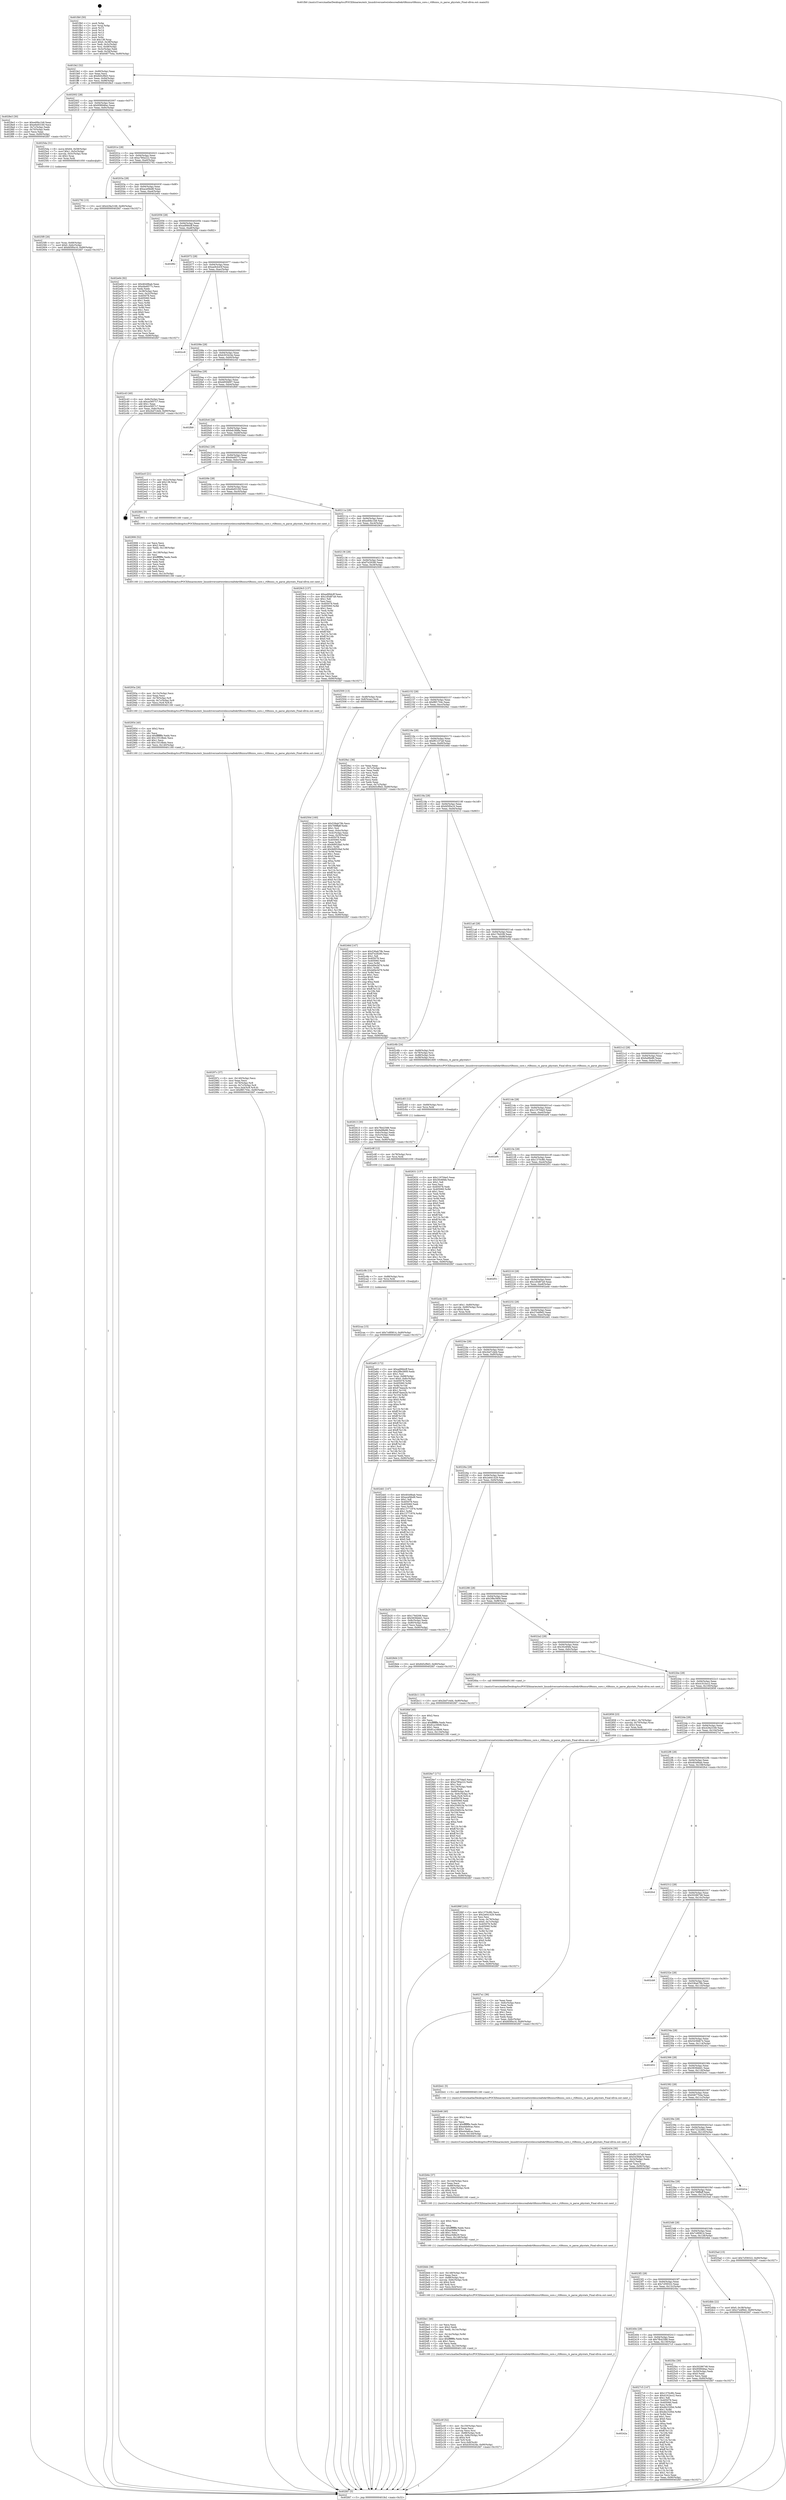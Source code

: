 digraph "0x401fb0" {
  label = "0x401fb0 (/mnt/c/Users/mathe/Desktop/tcc/POCII/binaries/extr_linuxdriversnetwirelessrealtekrtl8xxxurtl8xxxu_core.c_rtl8xxxu_rx_parse_phystats_Final-ollvm.out::main(0))"
  labelloc = "t"
  node[shape=record]

  Entry [label="",width=0.3,height=0.3,shape=circle,fillcolor=black,style=filled]
  "0x401fe2" [label="{
     0x401fe2 [32]\l
     | [instrs]\l
     &nbsp;&nbsp;0x401fe2 \<+6\>: mov -0x90(%rbp),%eax\l
     &nbsp;&nbsp;0x401fe8 \<+2\>: mov %eax,%ecx\l
     &nbsp;&nbsp;0x401fea \<+6\>: sub $0x845cf9d3,%ecx\l
     &nbsp;&nbsp;0x401ff0 \<+6\>: mov %eax,-0x94(%rbp)\l
     &nbsp;&nbsp;0x401ff6 \<+6\>: mov %ecx,-0x98(%rbp)\l
     &nbsp;&nbsp;0x401ffc \<+6\>: je 00000000004028e3 \<main+0x933\>\l
  }"]
  "0x4028e3" [label="{
     0x4028e3 [30]\l
     | [instrs]\l
     &nbsp;&nbsp;0x4028e3 \<+5\>: mov $0xed0bc1b8,%eax\l
     &nbsp;&nbsp;0x4028e8 \<+5\>: mov $0xe6e93160,%ecx\l
     &nbsp;&nbsp;0x4028ed \<+3\>: mov -0x7c(%rbp),%edx\l
     &nbsp;&nbsp;0x4028f0 \<+3\>: cmp -0x70(%rbp),%edx\l
     &nbsp;&nbsp;0x4028f3 \<+3\>: cmovl %ecx,%eax\l
     &nbsp;&nbsp;0x4028f6 \<+6\>: mov %eax,-0x90(%rbp)\l
     &nbsp;&nbsp;0x4028fc \<+5\>: jmp 0000000000402fd7 \<main+0x1027\>\l
  }"]
  "0x402002" [label="{
     0x402002 [28]\l
     | [instrs]\l
     &nbsp;&nbsp;0x402002 \<+5\>: jmp 0000000000402007 \<main+0x57\>\l
     &nbsp;&nbsp;0x402007 \<+6\>: mov -0x94(%rbp),%eax\l
     &nbsp;&nbsp;0x40200d \<+5\>: sub $0x958946ac,%eax\l
     &nbsp;&nbsp;0x402012 \<+6\>: mov %eax,-0x9c(%rbp)\l
     &nbsp;&nbsp;0x402018 \<+6\>: je 00000000004025da \<main+0x62a\>\l
  }"]
  Exit [label="",width=0.3,height=0.3,shape=circle,fillcolor=black,style=filled,peripheries=2]
  "0x4025da" [label="{
     0x4025da [31]\l
     | [instrs]\l
     &nbsp;&nbsp;0x4025da \<+8\>: movq $0x64,-0x58(%rbp)\l
     &nbsp;&nbsp;0x4025e2 \<+7\>: movl $0x1,-0x5c(%rbp)\l
     &nbsp;&nbsp;0x4025e9 \<+4\>: movslq -0x5c(%rbp),%rax\l
     &nbsp;&nbsp;0x4025ed \<+4\>: shl $0x2,%rax\l
     &nbsp;&nbsp;0x4025f1 \<+3\>: mov %rax,%rdi\l
     &nbsp;&nbsp;0x4025f4 \<+5\>: call 0000000000401050 \<malloc@plt\>\l
     | [calls]\l
     &nbsp;&nbsp;0x401050 \{1\} (unknown)\l
  }"]
  "0x40201e" [label="{
     0x40201e [28]\l
     | [instrs]\l
     &nbsp;&nbsp;0x40201e \<+5\>: jmp 0000000000402023 \<main+0x73\>\l
     &nbsp;&nbsp;0x402023 \<+6\>: mov -0x94(%rbp),%eax\l
     &nbsp;&nbsp;0x402029 \<+5\>: sub $0xa780a222,%eax\l
     &nbsp;&nbsp;0x40202e \<+6\>: mov %eax,-0xa0(%rbp)\l
     &nbsp;&nbsp;0x402034 \<+6\>: je 0000000000402792 \<main+0x7e2\>\l
  }"]
  "0x402caa" [label="{
     0x402caa [15]\l
     | [instrs]\l
     &nbsp;&nbsp;0x402caa \<+10\>: movl $0x7c6f0814,-0x90(%rbp)\l
     &nbsp;&nbsp;0x402cb4 \<+5\>: jmp 0000000000402fd7 \<main+0x1027\>\l
  }"]
  "0x402792" [label="{
     0x402792 [15]\l
     | [instrs]\l
     &nbsp;&nbsp;0x402792 \<+10\>: movl $0x429a3168,-0x90(%rbp)\l
     &nbsp;&nbsp;0x40279c \<+5\>: jmp 0000000000402fd7 \<main+0x1027\>\l
  }"]
  "0x40203a" [label="{
     0x40203a [28]\l
     | [instrs]\l
     &nbsp;&nbsp;0x40203a \<+5\>: jmp 000000000040203f \<main+0x8f\>\l
     &nbsp;&nbsp;0x40203f \<+6\>: mov -0x94(%rbp),%eax\l
     &nbsp;&nbsp;0x402045 \<+5\>: sub $0xacef4bd8,%eax\l
     &nbsp;&nbsp;0x40204a \<+6\>: mov %eax,-0xa4(%rbp)\l
     &nbsp;&nbsp;0x402050 \<+6\>: je 0000000000402e64 \<main+0xeb4\>\l
  }"]
  "0x402c9b" [label="{
     0x402c9b [15]\l
     | [instrs]\l
     &nbsp;&nbsp;0x402c9b \<+7\>: mov -0x88(%rbp),%rcx\l
     &nbsp;&nbsp;0x402ca2 \<+3\>: mov %rcx,%rdi\l
     &nbsp;&nbsp;0x402ca5 \<+5\>: call 0000000000401030 \<free@plt\>\l
     | [calls]\l
     &nbsp;&nbsp;0x401030 \{1\} (unknown)\l
  }"]
  "0x402e64" [label="{
     0x402e64 [92]\l
     | [instrs]\l
     &nbsp;&nbsp;0x402e64 \<+5\>: mov $0x4fcb9bab,%eax\l
     &nbsp;&nbsp;0x402e69 \<+5\>: mov $0xd4a9577c,%ecx\l
     &nbsp;&nbsp;0x402e6e \<+2\>: xor %edx,%edx\l
     &nbsp;&nbsp;0x402e70 \<+3\>: mov -0x38(%rbp),%esi\l
     &nbsp;&nbsp;0x402e73 \<+3\>: mov %esi,-0x2c(%rbp)\l
     &nbsp;&nbsp;0x402e76 \<+7\>: mov 0x405078,%esi\l
     &nbsp;&nbsp;0x402e7d \<+7\>: mov 0x405060,%edi\l
     &nbsp;&nbsp;0x402e84 \<+3\>: sub $0x1,%edx\l
     &nbsp;&nbsp;0x402e87 \<+3\>: mov %esi,%r8d\l
     &nbsp;&nbsp;0x402e8a \<+3\>: add %edx,%r8d\l
     &nbsp;&nbsp;0x402e8d \<+4\>: imul %r8d,%esi\l
     &nbsp;&nbsp;0x402e91 \<+3\>: and $0x1,%esi\l
     &nbsp;&nbsp;0x402e94 \<+3\>: cmp $0x0,%esi\l
     &nbsp;&nbsp;0x402e97 \<+4\>: sete %r9b\l
     &nbsp;&nbsp;0x402e9b \<+3\>: cmp $0xa,%edi\l
     &nbsp;&nbsp;0x402e9e \<+4\>: setl %r10b\l
     &nbsp;&nbsp;0x402ea2 \<+3\>: mov %r9b,%r11b\l
     &nbsp;&nbsp;0x402ea5 \<+3\>: and %r10b,%r11b\l
     &nbsp;&nbsp;0x402ea8 \<+3\>: xor %r10b,%r9b\l
     &nbsp;&nbsp;0x402eab \<+3\>: or %r9b,%r11b\l
     &nbsp;&nbsp;0x402eae \<+4\>: test $0x1,%r11b\l
     &nbsp;&nbsp;0x402eb2 \<+3\>: cmovne %ecx,%eax\l
     &nbsp;&nbsp;0x402eb5 \<+6\>: mov %eax,-0x90(%rbp)\l
     &nbsp;&nbsp;0x402ebb \<+5\>: jmp 0000000000402fd7 \<main+0x1027\>\l
  }"]
  "0x402056" [label="{
     0x402056 [28]\l
     | [instrs]\l
     &nbsp;&nbsp;0x402056 \<+5\>: jmp 000000000040205b \<main+0xab\>\l
     &nbsp;&nbsp;0x40205b \<+6\>: mov -0x94(%rbp),%eax\l
     &nbsp;&nbsp;0x402061 \<+5\>: sub $0xad99dcff,%eax\l
     &nbsp;&nbsp;0x402066 \<+6\>: mov %eax,-0xa8(%rbp)\l
     &nbsp;&nbsp;0x40206c \<+6\>: je 0000000000402f82 \<main+0xfd2\>\l
  }"]
  "0x402c8f" [label="{
     0x402c8f [12]\l
     | [instrs]\l
     &nbsp;&nbsp;0x402c8f \<+4\>: mov -0x78(%rbp),%rcx\l
     &nbsp;&nbsp;0x402c93 \<+3\>: mov %rcx,%rdi\l
     &nbsp;&nbsp;0x402c96 \<+5\>: call 0000000000401030 \<free@plt\>\l
     | [calls]\l
     &nbsp;&nbsp;0x401030 \{1\} (unknown)\l
  }"]
  "0x402f82" [label="{
     0x402f82\l
  }", style=dashed]
  "0x402072" [label="{
     0x402072 [28]\l
     | [instrs]\l
     &nbsp;&nbsp;0x402072 \<+5\>: jmp 0000000000402077 \<main+0xc7\>\l
     &nbsp;&nbsp;0x402077 \<+6\>: mov -0x94(%rbp),%eax\l
     &nbsp;&nbsp;0x40207d \<+5\>: sub $0xae9cb43f,%eax\l
     &nbsp;&nbsp;0x402082 \<+6\>: mov %eax,-0xac(%rbp)\l
     &nbsp;&nbsp;0x402088 \<+6\>: je 0000000000402cc8 \<main+0xd18\>\l
  }"]
  "0x402c83" [label="{
     0x402c83 [12]\l
     | [instrs]\l
     &nbsp;&nbsp;0x402c83 \<+4\>: mov -0x68(%rbp),%rcx\l
     &nbsp;&nbsp;0x402c87 \<+3\>: mov %rcx,%rdi\l
     &nbsp;&nbsp;0x402c8a \<+5\>: call 0000000000401030 \<free@plt\>\l
     | [calls]\l
     &nbsp;&nbsp;0x401030 \{1\} (unknown)\l
  }"]
  "0x402cc8" [label="{
     0x402cc8\l
  }", style=dashed]
  "0x40208e" [label="{
     0x40208e [28]\l
     | [instrs]\l
     &nbsp;&nbsp;0x40208e \<+5\>: jmp 0000000000402093 \<main+0xe3\>\l
     &nbsp;&nbsp;0x402093 \<+6\>: mov -0x94(%rbp),%eax\l
     &nbsp;&nbsp;0x402099 \<+5\>: sub $0xb303424e,%eax\l
     &nbsp;&nbsp;0x40209e \<+6\>: mov %eax,-0xb0(%rbp)\l
     &nbsp;&nbsp;0x4020a4 \<+6\>: je 0000000000402c43 \<main+0xc93\>\l
  }"]
  "0x402c0f" [label="{
     0x402c0f [52]\l
     | [instrs]\l
     &nbsp;&nbsp;0x402c0f \<+6\>: mov -0x150(%rbp),%ecx\l
     &nbsp;&nbsp;0x402c15 \<+3\>: imul %eax,%ecx\l
     &nbsp;&nbsp;0x402c18 \<+3\>: movslq %ecx,%rsi\l
     &nbsp;&nbsp;0x402c1b \<+7\>: mov -0x88(%rbp),%rdi\l
     &nbsp;&nbsp;0x402c22 \<+7\>: movslq -0x8c(%rbp),%r9\l
     &nbsp;&nbsp;0x402c29 \<+4\>: shl $0x4,%r9\l
     &nbsp;&nbsp;0x402c2d \<+3\>: add %r9,%rdi\l
     &nbsp;&nbsp;0x402c30 \<+4\>: mov %rsi,0x8(%rdi)\l
     &nbsp;&nbsp;0x402c34 \<+10\>: movl $0xb303424e,-0x90(%rbp)\l
     &nbsp;&nbsp;0x402c3e \<+5\>: jmp 0000000000402fd7 \<main+0x1027\>\l
  }"]
  "0x402c43" [label="{
     0x402c43 [40]\l
     | [instrs]\l
     &nbsp;&nbsp;0x402c43 \<+6\>: mov -0x8c(%rbp),%eax\l
     &nbsp;&nbsp;0x402c49 \<+5\>: sub $0xce5857c7,%eax\l
     &nbsp;&nbsp;0x402c4e \<+3\>: add $0x1,%eax\l
     &nbsp;&nbsp;0x402c51 \<+5\>: add $0xce5857c7,%eax\l
     &nbsp;&nbsp;0x402c56 \<+6\>: mov %eax,-0x8c(%rbp)\l
     &nbsp;&nbsp;0x402c5c \<+10\>: movl $0x2bd7c4d4,-0x90(%rbp)\l
     &nbsp;&nbsp;0x402c66 \<+5\>: jmp 0000000000402fd7 \<main+0x1027\>\l
  }"]
  "0x4020aa" [label="{
     0x4020aa [28]\l
     | [instrs]\l
     &nbsp;&nbsp;0x4020aa \<+5\>: jmp 00000000004020af \<main+0xff\>\l
     &nbsp;&nbsp;0x4020af \<+6\>: mov -0x94(%rbp),%eax\l
     &nbsp;&nbsp;0x4020b5 \<+5\>: sub $0xb85f4697,%eax\l
     &nbsp;&nbsp;0x4020ba \<+6\>: mov %eax,-0xb4(%rbp)\l
     &nbsp;&nbsp;0x4020c0 \<+6\>: je 0000000000402fb9 \<main+0x1009\>\l
  }"]
  "0x402be1" [label="{
     0x402be1 [46]\l
     | [instrs]\l
     &nbsp;&nbsp;0x402be1 \<+2\>: xor %ecx,%ecx\l
     &nbsp;&nbsp;0x402be3 \<+5\>: mov $0x2,%edx\l
     &nbsp;&nbsp;0x402be8 \<+6\>: mov %edx,-0x14c(%rbp)\l
     &nbsp;&nbsp;0x402bee \<+1\>: cltd\l
     &nbsp;&nbsp;0x402bef \<+7\>: mov -0x14c(%rbp),%r8d\l
     &nbsp;&nbsp;0x402bf6 \<+3\>: idiv %r8d\l
     &nbsp;&nbsp;0x402bf9 \<+6\>: imul $0xfffffffe,%edx,%edx\l
     &nbsp;&nbsp;0x402bff \<+3\>: sub $0x1,%ecx\l
     &nbsp;&nbsp;0x402c02 \<+2\>: sub %ecx,%edx\l
     &nbsp;&nbsp;0x402c04 \<+6\>: mov %edx,-0x150(%rbp)\l
     &nbsp;&nbsp;0x402c0a \<+5\>: call 0000000000401160 \<next_i\>\l
     | [calls]\l
     &nbsp;&nbsp;0x401160 \{1\} (/mnt/c/Users/mathe/Desktop/tcc/POCII/binaries/extr_linuxdriversnetwirelessrealtekrtl8xxxurtl8xxxu_core.c_rtl8xxxu_rx_parse_phystats_Final-ollvm.out::next_i)\l
  }"]
  "0x402fb9" [label="{
     0x402fb9\l
  }", style=dashed]
  "0x4020c6" [label="{
     0x4020c6 [28]\l
     | [instrs]\l
     &nbsp;&nbsp;0x4020c6 \<+5\>: jmp 00000000004020cb \<main+0x11b\>\l
     &nbsp;&nbsp;0x4020cb \<+6\>: mov -0x94(%rbp),%eax\l
     &nbsp;&nbsp;0x4020d1 \<+5\>: sub $0xbdc3fd8a,%eax\l
     &nbsp;&nbsp;0x4020d6 \<+6\>: mov %eax,-0xb8(%rbp)\l
     &nbsp;&nbsp;0x4020dc \<+6\>: je 0000000000402dac \<main+0xdfc\>\l
  }"]
  "0x402bbb" [label="{
     0x402bbb [38]\l
     | [instrs]\l
     &nbsp;&nbsp;0x402bbb \<+6\>: mov -0x148(%rbp),%ecx\l
     &nbsp;&nbsp;0x402bc1 \<+3\>: imul %eax,%ecx\l
     &nbsp;&nbsp;0x402bc4 \<+7\>: mov -0x88(%rbp),%rsi\l
     &nbsp;&nbsp;0x402bcb \<+7\>: movslq -0x8c(%rbp),%rdi\l
     &nbsp;&nbsp;0x402bd2 \<+4\>: shl $0x4,%rdi\l
     &nbsp;&nbsp;0x402bd6 \<+3\>: add %rdi,%rsi\l
     &nbsp;&nbsp;0x402bd9 \<+3\>: mov %ecx,0x4(%rsi)\l
     &nbsp;&nbsp;0x402bdc \<+5\>: call 0000000000401160 \<next_i\>\l
     | [calls]\l
     &nbsp;&nbsp;0x401160 \{1\} (/mnt/c/Users/mathe/Desktop/tcc/POCII/binaries/extr_linuxdriversnetwirelessrealtekrtl8xxxurtl8xxxu_core.c_rtl8xxxu_rx_parse_phystats_Final-ollvm.out::next_i)\l
  }"]
  "0x402dac" [label="{
     0x402dac\l
  }", style=dashed]
  "0x4020e2" [label="{
     0x4020e2 [28]\l
     | [instrs]\l
     &nbsp;&nbsp;0x4020e2 \<+5\>: jmp 00000000004020e7 \<main+0x137\>\l
     &nbsp;&nbsp;0x4020e7 \<+6\>: mov -0x94(%rbp),%eax\l
     &nbsp;&nbsp;0x4020ed \<+5\>: sub $0xd4a9577c,%eax\l
     &nbsp;&nbsp;0x4020f2 \<+6\>: mov %eax,-0xbc(%rbp)\l
     &nbsp;&nbsp;0x4020f8 \<+6\>: je 0000000000402ec0 \<main+0xf10\>\l
  }"]
  "0x402b93" [label="{
     0x402b93 [40]\l
     | [instrs]\l
     &nbsp;&nbsp;0x402b93 \<+5\>: mov $0x2,%ecx\l
     &nbsp;&nbsp;0x402b98 \<+1\>: cltd\l
     &nbsp;&nbsp;0x402b99 \<+2\>: idiv %ecx\l
     &nbsp;&nbsp;0x402b9b \<+6\>: imul $0xfffffffe,%edx,%ecx\l
     &nbsp;&nbsp;0x402ba1 \<+6\>: sub $0xac0dfe29,%ecx\l
     &nbsp;&nbsp;0x402ba7 \<+3\>: add $0x1,%ecx\l
     &nbsp;&nbsp;0x402baa \<+6\>: add $0xac0dfe29,%ecx\l
     &nbsp;&nbsp;0x402bb0 \<+6\>: mov %ecx,-0x148(%rbp)\l
     &nbsp;&nbsp;0x402bb6 \<+5\>: call 0000000000401160 \<next_i\>\l
     | [calls]\l
     &nbsp;&nbsp;0x401160 \{1\} (/mnt/c/Users/mathe/Desktop/tcc/POCII/binaries/extr_linuxdriversnetwirelessrealtekrtl8xxxurtl8xxxu_core.c_rtl8xxxu_rx_parse_phystats_Final-ollvm.out::next_i)\l
  }"]
  "0x402ec0" [label="{
     0x402ec0 [21]\l
     | [instrs]\l
     &nbsp;&nbsp;0x402ec0 \<+3\>: mov -0x2c(%rbp),%eax\l
     &nbsp;&nbsp;0x402ec3 \<+7\>: add $0x138,%rsp\l
     &nbsp;&nbsp;0x402eca \<+1\>: pop %rbx\l
     &nbsp;&nbsp;0x402ecb \<+2\>: pop %r12\l
     &nbsp;&nbsp;0x402ecd \<+2\>: pop %r13\l
     &nbsp;&nbsp;0x402ecf \<+2\>: pop %r14\l
     &nbsp;&nbsp;0x402ed1 \<+2\>: pop %r15\l
     &nbsp;&nbsp;0x402ed3 \<+1\>: pop %rbp\l
     &nbsp;&nbsp;0x402ed4 \<+1\>: ret\l
  }"]
  "0x4020fe" [label="{
     0x4020fe [28]\l
     | [instrs]\l
     &nbsp;&nbsp;0x4020fe \<+5\>: jmp 0000000000402103 \<main+0x153\>\l
     &nbsp;&nbsp;0x402103 \<+6\>: mov -0x94(%rbp),%eax\l
     &nbsp;&nbsp;0x402109 \<+5\>: sub $0xe6e93160,%eax\l
     &nbsp;&nbsp;0x40210e \<+6\>: mov %eax,-0xc0(%rbp)\l
     &nbsp;&nbsp;0x402114 \<+6\>: je 0000000000402901 \<main+0x951\>\l
  }"]
  "0x402b6e" [label="{
     0x402b6e [37]\l
     | [instrs]\l
     &nbsp;&nbsp;0x402b6e \<+6\>: mov -0x144(%rbp),%ecx\l
     &nbsp;&nbsp;0x402b74 \<+3\>: imul %eax,%ecx\l
     &nbsp;&nbsp;0x402b77 \<+7\>: mov -0x88(%rbp),%rsi\l
     &nbsp;&nbsp;0x402b7e \<+7\>: movslq -0x8c(%rbp),%rdi\l
     &nbsp;&nbsp;0x402b85 \<+4\>: shl $0x4,%rdi\l
     &nbsp;&nbsp;0x402b89 \<+3\>: add %rdi,%rsi\l
     &nbsp;&nbsp;0x402b8c \<+2\>: mov %ecx,(%rsi)\l
     &nbsp;&nbsp;0x402b8e \<+5\>: call 0000000000401160 \<next_i\>\l
     | [calls]\l
     &nbsp;&nbsp;0x401160 \{1\} (/mnt/c/Users/mathe/Desktop/tcc/POCII/binaries/extr_linuxdriversnetwirelessrealtekrtl8xxxurtl8xxxu_core.c_rtl8xxxu_rx_parse_phystats_Final-ollvm.out::next_i)\l
  }"]
  "0x402901" [label="{
     0x402901 [5]\l
     | [instrs]\l
     &nbsp;&nbsp;0x402901 \<+5\>: call 0000000000401160 \<next_i\>\l
     | [calls]\l
     &nbsp;&nbsp;0x401160 \{1\} (/mnt/c/Users/mathe/Desktop/tcc/POCII/binaries/extr_linuxdriversnetwirelessrealtekrtl8xxxurtl8xxxu_core.c_rtl8xxxu_rx_parse_phystats_Final-ollvm.out::next_i)\l
  }"]
  "0x40211a" [label="{
     0x40211a [28]\l
     | [instrs]\l
     &nbsp;&nbsp;0x40211a \<+5\>: jmp 000000000040211f \<main+0x16f\>\l
     &nbsp;&nbsp;0x40211f \<+6\>: mov -0x94(%rbp),%eax\l
     &nbsp;&nbsp;0x402125 \<+5\>: sub $0xed0bc1b8,%eax\l
     &nbsp;&nbsp;0x40212a \<+6\>: mov %eax,-0xc4(%rbp)\l
     &nbsp;&nbsp;0x402130 \<+6\>: je 00000000004029c5 \<main+0xa15\>\l
  }"]
  "0x402b46" [label="{
     0x402b46 [40]\l
     | [instrs]\l
     &nbsp;&nbsp;0x402b46 \<+5\>: mov $0x2,%ecx\l
     &nbsp;&nbsp;0x402b4b \<+1\>: cltd\l
     &nbsp;&nbsp;0x402b4c \<+2\>: idiv %ecx\l
     &nbsp;&nbsp;0x402b4e \<+6\>: imul $0xfffffffe,%edx,%ecx\l
     &nbsp;&nbsp;0x402b54 \<+6\>: sub $0xe4de8cac,%ecx\l
     &nbsp;&nbsp;0x402b5a \<+3\>: add $0x1,%ecx\l
     &nbsp;&nbsp;0x402b5d \<+6\>: add $0xe4de8cac,%ecx\l
     &nbsp;&nbsp;0x402b63 \<+6\>: mov %ecx,-0x144(%rbp)\l
     &nbsp;&nbsp;0x402b69 \<+5\>: call 0000000000401160 \<next_i\>\l
     | [calls]\l
     &nbsp;&nbsp;0x401160 \{1\} (/mnt/c/Users/mathe/Desktop/tcc/POCII/binaries/extr_linuxdriversnetwirelessrealtekrtl8xxxurtl8xxxu_core.c_rtl8xxxu_rx_parse_phystats_Final-ollvm.out::next_i)\l
  }"]
  "0x4029c5" [label="{
     0x4029c5 [137]\l
     | [instrs]\l
     &nbsp;&nbsp;0x4029c5 \<+5\>: mov $0xad99dcff,%eax\l
     &nbsp;&nbsp;0x4029ca \<+5\>: mov $0x1d5d87a9,%ecx\l
     &nbsp;&nbsp;0x4029cf \<+2\>: mov $0x1,%dl\l
     &nbsp;&nbsp;0x4029d1 \<+2\>: xor %esi,%esi\l
     &nbsp;&nbsp;0x4029d3 \<+7\>: mov 0x405078,%edi\l
     &nbsp;&nbsp;0x4029da \<+8\>: mov 0x405060,%r8d\l
     &nbsp;&nbsp;0x4029e2 \<+3\>: sub $0x1,%esi\l
     &nbsp;&nbsp;0x4029e5 \<+3\>: mov %edi,%r9d\l
     &nbsp;&nbsp;0x4029e8 \<+3\>: add %esi,%r9d\l
     &nbsp;&nbsp;0x4029eb \<+4\>: imul %r9d,%edi\l
     &nbsp;&nbsp;0x4029ef \<+3\>: and $0x1,%edi\l
     &nbsp;&nbsp;0x4029f2 \<+3\>: cmp $0x0,%edi\l
     &nbsp;&nbsp;0x4029f5 \<+4\>: sete %r10b\l
     &nbsp;&nbsp;0x4029f9 \<+4\>: cmp $0xa,%r8d\l
     &nbsp;&nbsp;0x4029fd \<+4\>: setl %r11b\l
     &nbsp;&nbsp;0x402a01 \<+3\>: mov %r10b,%bl\l
     &nbsp;&nbsp;0x402a04 \<+3\>: xor $0xff,%bl\l
     &nbsp;&nbsp;0x402a07 \<+3\>: mov %r11b,%r14b\l
     &nbsp;&nbsp;0x402a0a \<+4\>: xor $0xff,%r14b\l
     &nbsp;&nbsp;0x402a0e \<+3\>: xor $0x0,%dl\l
     &nbsp;&nbsp;0x402a11 \<+3\>: mov %bl,%r15b\l
     &nbsp;&nbsp;0x402a14 \<+4\>: and $0x0,%r15b\l
     &nbsp;&nbsp;0x402a18 \<+3\>: and %dl,%r10b\l
     &nbsp;&nbsp;0x402a1b \<+3\>: mov %r14b,%r12b\l
     &nbsp;&nbsp;0x402a1e \<+4\>: and $0x0,%r12b\l
     &nbsp;&nbsp;0x402a22 \<+3\>: and %dl,%r11b\l
     &nbsp;&nbsp;0x402a25 \<+3\>: or %r10b,%r15b\l
     &nbsp;&nbsp;0x402a28 \<+3\>: or %r11b,%r12b\l
     &nbsp;&nbsp;0x402a2b \<+3\>: xor %r12b,%r15b\l
     &nbsp;&nbsp;0x402a2e \<+3\>: or %r14b,%bl\l
     &nbsp;&nbsp;0x402a31 \<+3\>: xor $0xff,%bl\l
     &nbsp;&nbsp;0x402a34 \<+3\>: or $0x0,%dl\l
     &nbsp;&nbsp;0x402a37 \<+2\>: and %dl,%bl\l
     &nbsp;&nbsp;0x402a39 \<+3\>: or %bl,%r15b\l
     &nbsp;&nbsp;0x402a3c \<+4\>: test $0x1,%r15b\l
     &nbsp;&nbsp;0x402a40 \<+3\>: cmovne %ecx,%eax\l
     &nbsp;&nbsp;0x402a43 \<+6\>: mov %eax,-0x90(%rbp)\l
     &nbsp;&nbsp;0x402a49 \<+5\>: jmp 0000000000402fd7 \<main+0x1027\>\l
  }"]
  "0x402136" [label="{
     0x402136 [28]\l
     | [instrs]\l
     &nbsp;&nbsp;0x402136 \<+5\>: jmp 000000000040213b \<main+0x18b\>\l
     &nbsp;&nbsp;0x40213b \<+6\>: mov -0x94(%rbp),%eax\l
     &nbsp;&nbsp;0x402141 \<+5\>: sub $0xf7e29280,%eax\l
     &nbsp;&nbsp;0x402146 \<+6\>: mov %eax,-0xc8(%rbp)\l
     &nbsp;&nbsp;0x40214c \<+6\>: je 0000000000402500 \<main+0x550\>\l
  }"]
  "0x402a65" [label="{
     0x402a65 [172]\l
     | [instrs]\l
     &nbsp;&nbsp;0x402a65 \<+5\>: mov $0xad99dcff,%ecx\l
     &nbsp;&nbsp;0x402a6a \<+5\>: mov $0x2f8e3909,%edx\l
     &nbsp;&nbsp;0x402a6f \<+3\>: mov $0x1,%sil\l
     &nbsp;&nbsp;0x402a72 \<+7\>: mov %rax,-0x88(%rbp)\l
     &nbsp;&nbsp;0x402a79 \<+10\>: movl $0x0,-0x8c(%rbp)\l
     &nbsp;&nbsp;0x402a83 \<+8\>: mov 0x405078,%r8d\l
     &nbsp;&nbsp;0x402a8b \<+8\>: mov 0x405060,%r9d\l
     &nbsp;&nbsp;0x402a93 \<+3\>: mov %r8d,%r10d\l
     &nbsp;&nbsp;0x402a96 \<+7\>: add $0x87daea2b,%r10d\l
     &nbsp;&nbsp;0x402a9d \<+4\>: sub $0x1,%r10d\l
     &nbsp;&nbsp;0x402aa1 \<+7\>: sub $0x87daea2b,%r10d\l
     &nbsp;&nbsp;0x402aa8 \<+4\>: imul %r10d,%r8d\l
     &nbsp;&nbsp;0x402aac \<+4\>: and $0x1,%r8d\l
     &nbsp;&nbsp;0x402ab0 \<+4\>: cmp $0x0,%r8d\l
     &nbsp;&nbsp;0x402ab4 \<+4\>: sete %r11b\l
     &nbsp;&nbsp;0x402ab8 \<+4\>: cmp $0xa,%r9d\l
     &nbsp;&nbsp;0x402abc \<+3\>: setl %bl\l
     &nbsp;&nbsp;0x402abf \<+3\>: mov %r11b,%r14b\l
     &nbsp;&nbsp;0x402ac2 \<+4\>: xor $0xff,%r14b\l
     &nbsp;&nbsp;0x402ac6 \<+3\>: mov %bl,%r15b\l
     &nbsp;&nbsp;0x402ac9 \<+4\>: xor $0xff,%r15b\l
     &nbsp;&nbsp;0x402acd \<+4\>: xor $0x1,%sil\l
     &nbsp;&nbsp;0x402ad1 \<+3\>: mov %r14b,%r12b\l
     &nbsp;&nbsp;0x402ad4 \<+4\>: and $0xff,%r12b\l
     &nbsp;&nbsp;0x402ad8 \<+3\>: and %sil,%r11b\l
     &nbsp;&nbsp;0x402adb \<+3\>: mov %r15b,%r13b\l
     &nbsp;&nbsp;0x402ade \<+4\>: and $0xff,%r13b\l
     &nbsp;&nbsp;0x402ae2 \<+3\>: and %sil,%bl\l
     &nbsp;&nbsp;0x402ae5 \<+3\>: or %r11b,%r12b\l
     &nbsp;&nbsp;0x402ae8 \<+3\>: or %bl,%r13b\l
     &nbsp;&nbsp;0x402aeb \<+3\>: xor %r13b,%r12b\l
     &nbsp;&nbsp;0x402aee \<+3\>: or %r15b,%r14b\l
     &nbsp;&nbsp;0x402af1 \<+4\>: xor $0xff,%r14b\l
     &nbsp;&nbsp;0x402af5 \<+4\>: or $0x1,%sil\l
     &nbsp;&nbsp;0x402af9 \<+3\>: and %sil,%r14b\l
     &nbsp;&nbsp;0x402afc \<+3\>: or %r14b,%r12b\l
     &nbsp;&nbsp;0x402aff \<+4\>: test $0x1,%r12b\l
     &nbsp;&nbsp;0x402b03 \<+3\>: cmovne %edx,%ecx\l
     &nbsp;&nbsp;0x402b06 \<+6\>: mov %ecx,-0x90(%rbp)\l
     &nbsp;&nbsp;0x402b0c \<+5\>: jmp 0000000000402fd7 \<main+0x1027\>\l
  }"]
  "0x402500" [label="{
     0x402500 [13]\l
     | [instrs]\l
     &nbsp;&nbsp;0x402500 \<+4\>: mov -0x48(%rbp),%rax\l
     &nbsp;&nbsp;0x402504 \<+4\>: mov 0x8(%rax),%rdi\l
     &nbsp;&nbsp;0x402508 \<+5\>: call 0000000000401060 \<atoi@plt\>\l
     | [calls]\l
     &nbsp;&nbsp;0x401060 \{1\} (unknown)\l
  }"]
  "0x402152" [label="{
     0x402152 [28]\l
     | [instrs]\l
     &nbsp;&nbsp;0x402152 \<+5\>: jmp 0000000000402157 \<main+0x1a7\>\l
     &nbsp;&nbsp;0x402157 \<+6\>: mov -0x94(%rbp),%eax\l
     &nbsp;&nbsp;0x40215d \<+5\>: sub $0xf8f1704c,%eax\l
     &nbsp;&nbsp;0x402162 \<+6\>: mov %eax,-0xcc(%rbp)\l
     &nbsp;&nbsp;0x402168 \<+6\>: je 00000000004029a1 \<main+0x9f1\>\l
  }"]
  "0x40297c" [label="{
     0x40297c [37]\l
     | [instrs]\l
     &nbsp;&nbsp;0x40297c \<+6\>: mov -0x140(%rbp),%ecx\l
     &nbsp;&nbsp;0x402982 \<+3\>: imul %eax,%ecx\l
     &nbsp;&nbsp;0x402985 \<+4\>: mov -0x78(%rbp),%r8\l
     &nbsp;&nbsp;0x402989 \<+4\>: movslq -0x7c(%rbp),%r9\l
     &nbsp;&nbsp;0x40298d \<+5\>: mov %ecx,0x4(%r8,%r9,8)\l
     &nbsp;&nbsp;0x402992 \<+10\>: movl $0xf8f1704c,-0x90(%rbp)\l
     &nbsp;&nbsp;0x40299c \<+5\>: jmp 0000000000402fd7 \<main+0x1027\>\l
  }"]
  "0x4029a1" [label="{
     0x4029a1 [36]\l
     | [instrs]\l
     &nbsp;&nbsp;0x4029a1 \<+2\>: xor %eax,%eax\l
     &nbsp;&nbsp;0x4029a3 \<+3\>: mov -0x7c(%rbp),%ecx\l
     &nbsp;&nbsp;0x4029a6 \<+2\>: mov %eax,%edx\l
     &nbsp;&nbsp;0x4029a8 \<+2\>: sub %ecx,%edx\l
     &nbsp;&nbsp;0x4029aa \<+2\>: mov %eax,%ecx\l
     &nbsp;&nbsp;0x4029ac \<+3\>: sub $0x1,%ecx\l
     &nbsp;&nbsp;0x4029af \<+2\>: add %ecx,%edx\l
     &nbsp;&nbsp;0x4029b1 \<+2\>: sub %edx,%eax\l
     &nbsp;&nbsp;0x4029b3 \<+3\>: mov %eax,-0x7c(%rbp)\l
     &nbsp;&nbsp;0x4029b6 \<+10\>: movl $0x845cf9d3,-0x90(%rbp)\l
     &nbsp;&nbsp;0x4029c0 \<+5\>: jmp 0000000000402fd7 \<main+0x1027\>\l
  }"]
  "0x40216e" [label="{
     0x40216e [28]\l
     | [instrs]\l
     &nbsp;&nbsp;0x40216e \<+5\>: jmp 0000000000402173 \<main+0x1c3\>\l
     &nbsp;&nbsp;0x402173 \<+6\>: mov -0x94(%rbp),%eax\l
     &nbsp;&nbsp;0x402179 \<+5\>: sub $0xf91237a9,%eax\l
     &nbsp;&nbsp;0x40217e \<+6\>: mov %eax,-0xd0(%rbp)\l
     &nbsp;&nbsp;0x402184 \<+6\>: je 000000000040246d \<main+0x4bd\>\l
  }"]
  "0x402954" [label="{
     0x402954 [40]\l
     | [instrs]\l
     &nbsp;&nbsp;0x402954 \<+5\>: mov $0x2,%ecx\l
     &nbsp;&nbsp;0x402959 \<+1\>: cltd\l
     &nbsp;&nbsp;0x40295a \<+2\>: idiv %ecx\l
     &nbsp;&nbsp;0x40295c \<+6\>: imul $0xfffffffe,%edx,%ecx\l
     &nbsp;&nbsp;0x402962 \<+6\>: add $0x15518bdc,%ecx\l
     &nbsp;&nbsp;0x402968 \<+3\>: add $0x1,%ecx\l
     &nbsp;&nbsp;0x40296b \<+6\>: sub $0x15518bdc,%ecx\l
     &nbsp;&nbsp;0x402971 \<+6\>: mov %ecx,-0x140(%rbp)\l
     &nbsp;&nbsp;0x402977 \<+5\>: call 0000000000401160 \<next_i\>\l
     | [calls]\l
     &nbsp;&nbsp;0x401160 \{1\} (/mnt/c/Users/mathe/Desktop/tcc/POCII/binaries/extr_linuxdriversnetwirelessrealtekrtl8xxxurtl8xxxu_core.c_rtl8xxxu_rx_parse_phystats_Final-ollvm.out::next_i)\l
  }"]
  "0x40246d" [label="{
     0x40246d [147]\l
     | [instrs]\l
     &nbsp;&nbsp;0x40246d \<+5\>: mov $0x536ab79b,%eax\l
     &nbsp;&nbsp;0x402472 \<+5\>: mov $0xf7e29280,%ecx\l
     &nbsp;&nbsp;0x402477 \<+2\>: mov $0x1,%dl\l
     &nbsp;&nbsp;0x402479 \<+7\>: mov 0x405078,%esi\l
     &nbsp;&nbsp;0x402480 \<+7\>: mov 0x405060,%edi\l
     &nbsp;&nbsp;0x402487 \<+3\>: mov %esi,%r8d\l
     &nbsp;&nbsp;0x40248a \<+7\>: add $0x4d0e3d79,%r8d\l
     &nbsp;&nbsp;0x402491 \<+4\>: sub $0x1,%r8d\l
     &nbsp;&nbsp;0x402495 \<+7\>: sub $0x4d0e3d79,%r8d\l
     &nbsp;&nbsp;0x40249c \<+4\>: imul %r8d,%esi\l
     &nbsp;&nbsp;0x4024a0 \<+3\>: and $0x1,%esi\l
     &nbsp;&nbsp;0x4024a3 \<+3\>: cmp $0x0,%esi\l
     &nbsp;&nbsp;0x4024a6 \<+4\>: sete %r9b\l
     &nbsp;&nbsp;0x4024aa \<+3\>: cmp $0xa,%edi\l
     &nbsp;&nbsp;0x4024ad \<+4\>: setl %r10b\l
     &nbsp;&nbsp;0x4024b1 \<+3\>: mov %r9b,%r11b\l
     &nbsp;&nbsp;0x4024b4 \<+4\>: xor $0xff,%r11b\l
     &nbsp;&nbsp;0x4024b8 \<+3\>: mov %r10b,%bl\l
     &nbsp;&nbsp;0x4024bb \<+3\>: xor $0xff,%bl\l
     &nbsp;&nbsp;0x4024be \<+3\>: xor $0x0,%dl\l
     &nbsp;&nbsp;0x4024c1 \<+3\>: mov %r11b,%r14b\l
     &nbsp;&nbsp;0x4024c4 \<+4\>: and $0x0,%r14b\l
     &nbsp;&nbsp;0x4024c8 \<+3\>: and %dl,%r9b\l
     &nbsp;&nbsp;0x4024cb \<+3\>: mov %bl,%r15b\l
     &nbsp;&nbsp;0x4024ce \<+4\>: and $0x0,%r15b\l
     &nbsp;&nbsp;0x4024d2 \<+3\>: and %dl,%r10b\l
     &nbsp;&nbsp;0x4024d5 \<+3\>: or %r9b,%r14b\l
     &nbsp;&nbsp;0x4024d8 \<+3\>: or %r10b,%r15b\l
     &nbsp;&nbsp;0x4024db \<+3\>: xor %r15b,%r14b\l
     &nbsp;&nbsp;0x4024de \<+3\>: or %bl,%r11b\l
     &nbsp;&nbsp;0x4024e1 \<+4\>: xor $0xff,%r11b\l
     &nbsp;&nbsp;0x4024e5 \<+3\>: or $0x0,%dl\l
     &nbsp;&nbsp;0x4024e8 \<+3\>: and %dl,%r11b\l
     &nbsp;&nbsp;0x4024eb \<+3\>: or %r11b,%r14b\l
     &nbsp;&nbsp;0x4024ee \<+4\>: test $0x1,%r14b\l
     &nbsp;&nbsp;0x4024f2 \<+3\>: cmovne %ecx,%eax\l
     &nbsp;&nbsp;0x4024f5 \<+6\>: mov %eax,-0x90(%rbp)\l
     &nbsp;&nbsp;0x4024fb \<+5\>: jmp 0000000000402fd7 \<main+0x1027\>\l
  }"]
  "0x40218a" [label="{
     0x40218a [28]\l
     | [instrs]\l
     &nbsp;&nbsp;0x40218a \<+5\>: jmp 000000000040218f \<main+0x1df\>\l
     &nbsp;&nbsp;0x40218f \<+6\>: mov -0x94(%rbp),%eax\l
     &nbsp;&nbsp;0x402195 \<+5\>: sub $0xfd5f0a16,%eax\l
     &nbsp;&nbsp;0x40219a \<+6\>: mov %eax,-0xd4(%rbp)\l
     &nbsp;&nbsp;0x4021a0 \<+6\>: je 0000000000402613 \<main+0x663\>\l
  }"]
  "0x40293a" [label="{
     0x40293a [26]\l
     | [instrs]\l
     &nbsp;&nbsp;0x40293a \<+6\>: mov -0x13c(%rbp),%ecx\l
     &nbsp;&nbsp;0x402940 \<+3\>: imul %eax,%ecx\l
     &nbsp;&nbsp;0x402943 \<+4\>: mov -0x78(%rbp),%r8\l
     &nbsp;&nbsp;0x402947 \<+4\>: movslq -0x7c(%rbp),%r9\l
     &nbsp;&nbsp;0x40294b \<+4\>: mov %ecx,(%r8,%r9,8)\l
     &nbsp;&nbsp;0x40294f \<+5\>: call 0000000000401160 \<next_i\>\l
     | [calls]\l
     &nbsp;&nbsp;0x401160 \{1\} (/mnt/c/Users/mathe/Desktop/tcc/POCII/binaries/extr_linuxdriversnetwirelessrealtekrtl8xxxurtl8xxxu_core.c_rtl8xxxu_rx_parse_phystats_Final-ollvm.out::next_i)\l
  }"]
  "0x402613" [label="{
     0x402613 [30]\l
     | [instrs]\l
     &nbsp;&nbsp;0x402613 \<+5\>: mov $0x7fb42588,%eax\l
     &nbsp;&nbsp;0x402618 \<+5\>: mov $0x6a98e86,%ecx\l
     &nbsp;&nbsp;0x40261d \<+3\>: mov -0x6c(%rbp),%edx\l
     &nbsp;&nbsp;0x402620 \<+3\>: cmp -0x5c(%rbp),%edx\l
     &nbsp;&nbsp;0x402623 \<+3\>: cmovl %ecx,%eax\l
     &nbsp;&nbsp;0x402626 \<+6\>: mov %eax,-0x90(%rbp)\l
     &nbsp;&nbsp;0x40262c \<+5\>: jmp 0000000000402fd7 \<main+0x1027\>\l
  }"]
  "0x4021a6" [label="{
     0x4021a6 [28]\l
     | [instrs]\l
     &nbsp;&nbsp;0x4021a6 \<+5\>: jmp 00000000004021ab \<main+0x1fb\>\l
     &nbsp;&nbsp;0x4021ab \<+6\>: mov -0x94(%rbp),%eax\l
     &nbsp;&nbsp;0x4021b1 \<+5\>: sub $0x176d208,%eax\l
     &nbsp;&nbsp;0x4021b6 \<+6\>: mov %eax,-0xd8(%rbp)\l
     &nbsp;&nbsp;0x4021bc \<+6\>: je 0000000000402c6b \<main+0xcbb\>\l
  }"]
  "0x402906" [label="{
     0x402906 [52]\l
     | [instrs]\l
     &nbsp;&nbsp;0x402906 \<+2\>: xor %ecx,%ecx\l
     &nbsp;&nbsp;0x402908 \<+5\>: mov $0x2,%edx\l
     &nbsp;&nbsp;0x40290d \<+6\>: mov %edx,-0x138(%rbp)\l
     &nbsp;&nbsp;0x402913 \<+1\>: cltd\l
     &nbsp;&nbsp;0x402914 \<+6\>: mov -0x138(%rbp),%esi\l
     &nbsp;&nbsp;0x40291a \<+2\>: idiv %esi\l
     &nbsp;&nbsp;0x40291c \<+6\>: imul $0xfffffffe,%edx,%edx\l
     &nbsp;&nbsp;0x402922 \<+2\>: mov %ecx,%edi\l
     &nbsp;&nbsp;0x402924 \<+2\>: sub %edx,%edi\l
     &nbsp;&nbsp;0x402926 \<+2\>: mov %ecx,%edx\l
     &nbsp;&nbsp;0x402928 \<+3\>: sub $0x1,%edx\l
     &nbsp;&nbsp;0x40292b \<+2\>: add %edx,%edi\l
     &nbsp;&nbsp;0x40292d \<+2\>: sub %edi,%ecx\l
     &nbsp;&nbsp;0x40292f \<+6\>: mov %ecx,-0x13c(%rbp)\l
     &nbsp;&nbsp;0x402935 \<+5\>: call 0000000000401160 \<next_i\>\l
     | [calls]\l
     &nbsp;&nbsp;0x401160 \{1\} (/mnt/c/Users/mathe/Desktop/tcc/POCII/binaries/extr_linuxdriversnetwirelessrealtekrtl8xxxurtl8xxxu_core.c_rtl8xxxu_rx_parse_phystats_Final-ollvm.out::next_i)\l
  }"]
  "0x402c6b" [label="{
     0x402c6b [24]\l
     | [instrs]\l
     &nbsp;&nbsp;0x402c6b \<+4\>: mov -0x68(%rbp),%rdi\l
     &nbsp;&nbsp;0x402c6f \<+4\>: mov -0x78(%rbp),%rsi\l
     &nbsp;&nbsp;0x402c73 \<+7\>: mov -0x88(%rbp),%rdx\l
     &nbsp;&nbsp;0x402c7a \<+4\>: mov -0x58(%rbp),%rcx\l
     &nbsp;&nbsp;0x402c7e \<+5\>: call 0000000000401600 \<rtl8xxxu_rx_parse_phystats\>\l
     | [calls]\l
     &nbsp;&nbsp;0x401600 \{1\} (/mnt/c/Users/mathe/Desktop/tcc/POCII/binaries/extr_linuxdriversnetwirelessrealtekrtl8xxxurtl8xxxu_core.c_rtl8xxxu_rx_parse_phystats_Final-ollvm.out::rtl8xxxu_rx_parse_phystats)\l
  }"]
  "0x4021c2" [label="{
     0x4021c2 [28]\l
     | [instrs]\l
     &nbsp;&nbsp;0x4021c2 \<+5\>: jmp 00000000004021c7 \<main+0x217\>\l
     &nbsp;&nbsp;0x4021c7 \<+6\>: mov -0x94(%rbp),%eax\l
     &nbsp;&nbsp;0x4021cd \<+5\>: sub $0x6a98e86,%eax\l
     &nbsp;&nbsp;0x4021d2 \<+6\>: mov %eax,-0xdc(%rbp)\l
     &nbsp;&nbsp;0x4021d8 \<+6\>: je 0000000000402631 \<main+0x681\>\l
  }"]
  "0x40286f" [label="{
     0x40286f [101]\l
     | [instrs]\l
     &nbsp;&nbsp;0x40286f \<+5\>: mov $0x1370c8fc,%ecx\l
     &nbsp;&nbsp;0x402874 \<+5\>: mov $0x2e641429,%edx\l
     &nbsp;&nbsp;0x402879 \<+2\>: xor %esi,%esi\l
     &nbsp;&nbsp;0x40287b \<+4\>: mov %rax,-0x78(%rbp)\l
     &nbsp;&nbsp;0x40287f \<+7\>: movl $0x0,-0x7c(%rbp)\l
     &nbsp;&nbsp;0x402886 \<+8\>: mov 0x405078,%r8d\l
     &nbsp;&nbsp;0x40288e \<+8\>: mov 0x405060,%r9d\l
     &nbsp;&nbsp;0x402896 \<+3\>: sub $0x1,%esi\l
     &nbsp;&nbsp;0x402899 \<+3\>: mov %r8d,%r10d\l
     &nbsp;&nbsp;0x40289c \<+3\>: add %esi,%r10d\l
     &nbsp;&nbsp;0x40289f \<+4\>: imul %r10d,%r8d\l
     &nbsp;&nbsp;0x4028a3 \<+4\>: and $0x1,%r8d\l
     &nbsp;&nbsp;0x4028a7 \<+4\>: cmp $0x0,%r8d\l
     &nbsp;&nbsp;0x4028ab \<+4\>: sete %r11b\l
     &nbsp;&nbsp;0x4028af \<+4\>: cmp $0xa,%r9d\l
     &nbsp;&nbsp;0x4028b3 \<+3\>: setl %bl\l
     &nbsp;&nbsp;0x4028b6 \<+3\>: mov %r11b,%r14b\l
     &nbsp;&nbsp;0x4028b9 \<+3\>: and %bl,%r14b\l
     &nbsp;&nbsp;0x4028bc \<+3\>: xor %bl,%r11b\l
     &nbsp;&nbsp;0x4028bf \<+3\>: or %r11b,%r14b\l
     &nbsp;&nbsp;0x4028c2 \<+4\>: test $0x1,%r14b\l
     &nbsp;&nbsp;0x4028c6 \<+3\>: cmovne %edx,%ecx\l
     &nbsp;&nbsp;0x4028c9 \<+6\>: mov %ecx,-0x90(%rbp)\l
     &nbsp;&nbsp;0x4028cf \<+5\>: jmp 0000000000402fd7 \<main+0x1027\>\l
  }"]
  "0x402631" [label="{
     0x402631 [137]\l
     | [instrs]\l
     &nbsp;&nbsp;0x402631 \<+5\>: mov $0x119704e5,%eax\l
     &nbsp;&nbsp;0x402636 \<+5\>: mov $0x30c6f4fe,%ecx\l
     &nbsp;&nbsp;0x40263b \<+2\>: mov $0x1,%dl\l
     &nbsp;&nbsp;0x40263d \<+2\>: xor %esi,%esi\l
     &nbsp;&nbsp;0x40263f \<+7\>: mov 0x405078,%edi\l
     &nbsp;&nbsp;0x402646 \<+8\>: mov 0x405060,%r8d\l
     &nbsp;&nbsp;0x40264e \<+3\>: sub $0x1,%esi\l
     &nbsp;&nbsp;0x402651 \<+3\>: mov %edi,%r9d\l
     &nbsp;&nbsp;0x402654 \<+3\>: add %esi,%r9d\l
     &nbsp;&nbsp;0x402657 \<+4\>: imul %r9d,%edi\l
     &nbsp;&nbsp;0x40265b \<+3\>: and $0x1,%edi\l
     &nbsp;&nbsp;0x40265e \<+3\>: cmp $0x0,%edi\l
     &nbsp;&nbsp;0x402661 \<+4\>: sete %r10b\l
     &nbsp;&nbsp;0x402665 \<+4\>: cmp $0xa,%r8d\l
     &nbsp;&nbsp;0x402669 \<+4\>: setl %r11b\l
     &nbsp;&nbsp;0x40266d \<+3\>: mov %r10b,%bl\l
     &nbsp;&nbsp;0x402670 \<+3\>: xor $0xff,%bl\l
     &nbsp;&nbsp;0x402673 \<+3\>: mov %r11b,%r14b\l
     &nbsp;&nbsp;0x402676 \<+4\>: xor $0xff,%r14b\l
     &nbsp;&nbsp;0x40267a \<+3\>: xor $0x1,%dl\l
     &nbsp;&nbsp;0x40267d \<+3\>: mov %bl,%r15b\l
     &nbsp;&nbsp;0x402680 \<+4\>: and $0xff,%r15b\l
     &nbsp;&nbsp;0x402684 \<+3\>: and %dl,%r10b\l
     &nbsp;&nbsp;0x402687 \<+3\>: mov %r14b,%r12b\l
     &nbsp;&nbsp;0x40268a \<+4\>: and $0xff,%r12b\l
     &nbsp;&nbsp;0x40268e \<+3\>: and %dl,%r11b\l
     &nbsp;&nbsp;0x402691 \<+3\>: or %r10b,%r15b\l
     &nbsp;&nbsp;0x402694 \<+3\>: or %r11b,%r12b\l
     &nbsp;&nbsp;0x402697 \<+3\>: xor %r12b,%r15b\l
     &nbsp;&nbsp;0x40269a \<+3\>: or %r14b,%bl\l
     &nbsp;&nbsp;0x40269d \<+3\>: xor $0xff,%bl\l
     &nbsp;&nbsp;0x4026a0 \<+3\>: or $0x1,%dl\l
     &nbsp;&nbsp;0x4026a3 \<+2\>: and %dl,%bl\l
     &nbsp;&nbsp;0x4026a5 \<+3\>: or %bl,%r15b\l
     &nbsp;&nbsp;0x4026a8 \<+4\>: test $0x1,%r15b\l
     &nbsp;&nbsp;0x4026ac \<+3\>: cmovne %ecx,%eax\l
     &nbsp;&nbsp;0x4026af \<+6\>: mov %eax,-0x90(%rbp)\l
     &nbsp;&nbsp;0x4026b5 \<+5\>: jmp 0000000000402fd7 \<main+0x1027\>\l
  }"]
  "0x4021de" [label="{
     0x4021de [28]\l
     | [instrs]\l
     &nbsp;&nbsp;0x4021de \<+5\>: jmp 00000000004021e3 \<main+0x233\>\l
     &nbsp;&nbsp;0x4021e3 \<+6\>: mov -0x94(%rbp),%eax\l
     &nbsp;&nbsp;0x4021e9 \<+5\>: sub $0x119704e5,%eax\l
     &nbsp;&nbsp;0x4021ee \<+6\>: mov %eax,-0xe0(%rbp)\l
     &nbsp;&nbsp;0x4021f4 \<+6\>: je 0000000000402ef4 \<main+0xf44\>\l
  }"]
  "0x40242a" [label="{
     0x40242a\l
  }", style=dashed]
  "0x402ef4" [label="{
     0x402ef4\l
  }", style=dashed]
  "0x4021fa" [label="{
     0x4021fa [28]\l
     | [instrs]\l
     &nbsp;&nbsp;0x4021fa \<+5\>: jmp 00000000004021ff \<main+0x24f\>\l
     &nbsp;&nbsp;0x4021ff \<+6\>: mov -0x94(%rbp),%eax\l
     &nbsp;&nbsp;0x402205 \<+5\>: sub $0x1370c8fc,%eax\l
     &nbsp;&nbsp;0x40220a \<+6\>: mov %eax,-0xe4(%rbp)\l
     &nbsp;&nbsp;0x402210 \<+6\>: je 0000000000402f51 \<main+0xfa1\>\l
  }"]
  "0x4027c5" [label="{
     0x4027c5 [147]\l
     | [instrs]\l
     &nbsp;&nbsp;0x4027c5 \<+5\>: mov $0x1370c8fc,%eax\l
     &nbsp;&nbsp;0x4027ca \<+5\>: mov $0x4161bcc2,%ecx\l
     &nbsp;&nbsp;0x4027cf \<+2\>: mov $0x1,%dl\l
     &nbsp;&nbsp;0x4027d1 \<+7\>: mov 0x405078,%esi\l
     &nbsp;&nbsp;0x4027d8 \<+7\>: mov 0x405060,%edi\l
     &nbsp;&nbsp;0x4027df \<+3\>: mov %esi,%r8d\l
     &nbsp;&nbsp;0x4027e2 \<+7\>: add $0xdb232f44,%r8d\l
     &nbsp;&nbsp;0x4027e9 \<+4\>: sub $0x1,%r8d\l
     &nbsp;&nbsp;0x4027ed \<+7\>: sub $0xdb232f44,%r8d\l
     &nbsp;&nbsp;0x4027f4 \<+4\>: imul %r8d,%esi\l
     &nbsp;&nbsp;0x4027f8 \<+3\>: and $0x1,%esi\l
     &nbsp;&nbsp;0x4027fb \<+3\>: cmp $0x0,%esi\l
     &nbsp;&nbsp;0x4027fe \<+4\>: sete %r9b\l
     &nbsp;&nbsp;0x402802 \<+3\>: cmp $0xa,%edi\l
     &nbsp;&nbsp;0x402805 \<+4\>: setl %r10b\l
     &nbsp;&nbsp;0x402809 \<+3\>: mov %r9b,%r11b\l
     &nbsp;&nbsp;0x40280c \<+4\>: xor $0xff,%r11b\l
     &nbsp;&nbsp;0x402810 \<+3\>: mov %r10b,%bl\l
     &nbsp;&nbsp;0x402813 \<+3\>: xor $0xff,%bl\l
     &nbsp;&nbsp;0x402816 \<+3\>: xor $0x1,%dl\l
     &nbsp;&nbsp;0x402819 \<+3\>: mov %r11b,%r14b\l
     &nbsp;&nbsp;0x40281c \<+4\>: and $0xff,%r14b\l
     &nbsp;&nbsp;0x402820 \<+3\>: and %dl,%r9b\l
     &nbsp;&nbsp;0x402823 \<+3\>: mov %bl,%r15b\l
     &nbsp;&nbsp;0x402826 \<+4\>: and $0xff,%r15b\l
     &nbsp;&nbsp;0x40282a \<+3\>: and %dl,%r10b\l
     &nbsp;&nbsp;0x40282d \<+3\>: or %r9b,%r14b\l
     &nbsp;&nbsp;0x402830 \<+3\>: or %r10b,%r15b\l
     &nbsp;&nbsp;0x402833 \<+3\>: xor %r15b,%r14b\l
     &nbsp;&nbsp;0x402836 \<+3\>: or %bl,%r11b\l
     &nbsp;&nbsp;0x402839 \<+4\>: xor $0xff,%r11b\l
     &nbsp;&nbsp;0x40283d \<+3\>: or $0x1,%dl\l
     &nbsp;&nbsp;0x402840 \<+3\>: and %dl,%r11b\l
     &nbsp;&nbsp;0x402843 \<+3\>: or %r11b,%r14b\l
     &nbsp;&nbsp;0x402846 \<+4\>: test $0x1,%r14b\l
     &nbsp;&nbsp;0x40284a \<+3\>: cmovne %ecx,%eax\l
     &nbsp;&nbsp;0x40284d \<+6\>: mov %eax,-0x90(%rbp)\l
     &nbsp;&nbsp;0x402853 \<+5\>: jmp 0000000000402fd7 \<main+0x1027\>\l
  }"]
  "0x402f51" [label="{
     0x402f51\l
  }", style=dashed]
  "0x402216" [label="{
     0x402216 [28]\l
     | [instrs]\l
     &nbsp;&nbsp;0x402216 \<+5\>: jmp 000000000040221b \<main+0x26b\>\l
     &nbsp;&nbsp;0x40221b \<+6\>: mov -0x94(%rbp),%eax\l
     &nbsp;&nbsp;0x402221 \<+5\>: sub $0x1d5d87a9,%eax\l
     &nbsp;&nbsp;0x402226 \<+6\>: mov %eax,-0xe8(%rbp)\l
     &nbsp;&nbsp;0x40222c \<+6\>: je 0000000000402a4e \<main+0xa9e\>\l
  }"]
  "0x4026e7" [label="{
     0x4026e7 [171]\l
     | [instrs]\l
     &nbsp;&nbsp;0x4026e7 \<+5\>: mov $0x119704e5,%ecx\l
     &nbsp;&nbsp;0x4026ec \<+5\>: mov $0xa780a222,%edx\l
     &nbsp;&nbsp;0x4026f1 \<+3\>: mov $0x1,%sil\l
     &nbsp;&nbsp;0x4026f4 \<+6\>: mov -0x134(%rbp),%edi\l
     &nbsp;&nbsp;0x4026fa \<+3\>: imul %eax,%edi\l
     &nbsp;&nbsp;0x4026fd \<+4\>: mov -0x68(%rbp),%r8\l
     &nbsp;&nbsp;0x402701 \<+4\>: movslq -0x6c(%rbp),%r9\l
     &nbsp;&nbsp;0x402705 \<+4\>: mov %edi,(%r8,%r9,4)\l
     &nbsp;&nbsp;0x402709 \<+7\>: mov 0x405078,%eax\l
     &nbsp;&nbsp;0x402710 \<+7\>: mov 0x405060,%edi\l
     &nbsp;&nbsp;0x402717 \<+3\>: mov %eax,%r10d\l
     &nbsp;&nbsp;0x40271a \<+7\>: add $0x204f41fa,%r10d\l
     &nbsp;&nbsp;0x402721 \<+4\>: sub $0x1,%r10d\l
     &nbsp;&nbsp;0x402725 \<+7\>: sub $0x204f41fa,%r10d\l
     &nbsp;&nbsp;0x40272c \<+4\>: imul %r10d,%eax\l
     &nbsp;&nbsp;0x402730 \<+3\>: and $0x1,%eax\l
     &nbsp;&nbsp;0x402733 \<+3\>: cmp $0x0,%eax\l
     &nbsp;&nbsp;0x402736 \<+4\>: sete %r11b\l
     &nbsp;&nbsp;0x40273a \<+3\>: cmp $0xa,%edi\l
     &nbsp;&nbsp;0x40273d \<+3\>: setl %bl\l
     &nbsp;&nbsp;0x402740 \<+3\>: mov %r11b,%r14b\l
     &nbsp;&nbsp;0x402743 \<+4\>: xor $0xff,%r14b\l
     &nbsp;&nbsp;0x402747 \<+3\>: mov %bl,%r15b\l
     &nbsp;&nbsp;0x40274a \<+4\>: xor $0xff,%r15b\l
     &nbsp;&nbsp;0x40274e \<+4\>: xor $0x0,%sil\l
     &nbsp;&nbsp;0x402752 \<+3\>: mov %r14b,%r12b\l
     &nbsp;&nbsp;0x402755 \<+4\>: and $0x0,%r12b\l
     &nbsp;&nbsp;0x402759 \<+3\>: and %sil,%r11b\l
     &nbsp;&nbsp;0x40275c \<+3\>: mov %r15b,%r13b\l
     &nbsp;&nbsp;0x40275f \<+4\>: and $0x0,%r13b\l
     &nbsp;&nbsp;0x402763 \<+3\>: and %sil,%bl\l
     &nbsp;&nbsp;0x402766 \<+3\>: or %r11b,%r12b\l
     &nbsp;&nbsp;0x402769 \<+3\>: or %bl,%r13b\l
     &nbsp;&nbsp;0x40276c \<+3\>: xor %r13b,%r12b\l
     &nbsp;&nbsp;0x40276f \<+3\>: or %r15b,%r14b\l
     &nbsp;&nbsp;0x402772 \<+4\>: xor $0xff,%r14b\l
     &nbsp;&nbsp;0x402776 \<+4\>: or $0x0,%sil\l
     &nbsp;&nbsp;0x40277a \<+3\>: and %sil,%r14b\l
     &nbsp;&nbsp;0x40277d \<+3\>: or %r14b,%r12b\l
     &nbsp;&nbsp;0x402780 \<+4\>: test $0x1,%r12b\l
     &nbsp;&nbsp;0x402784 \<+3\>: cmovne %edx,%ecx\l
     &nbsp;&nbsp;0x402787 \<+6\>: mov %ecx,-0x90(%rbp)\l
     &nbsp;&nbsp;0x40278d \<+5\>: jmp 0000000000402fd7 \<main+0x1027\>\l
  }"]
  "0x402a4e" [label="{
     0x402a4e [23]\l
     | [instrs]\l
     &nbsp;&nbsp;0x402a4e \<+7\>: movl $0x1,-0x80(%rbp)\l
     &nbsp;&nbsp;0x402a55 \<+4\>: movslq -0x80(%rbp),%rax\l
     &nbsp;&nbsp;0x402a59 \<+4\>: shl $0x4,%rax\l
     &nbsp;&nbsp;0x402a5d \<+3\>: mov %rax,%rdi\l
     &nbsp;&nbsp;0x402a60 \<+5\>: call 0000000000401050 \<malloc@plt\>\l
     | [calls]\l
     &nbsp;&nbsp;0x401050 \{1\} (unknown)\l
  }"]
  "0x402232" [label="{
     0x402232 [28]\l
     | [instrs]\l
     &nbsp;&nbsp;0x402232 \<+5\>: jmp 0000000000402237 \<main+0x287\>\l
     &nbsp;&nbsp;0x402237 \<+6\>: mov -0x94(%rbp),%eax\l
     &nbsp;&nbsp;0x40223d \<+5\>: sub $0x27e4f9d2,%eax\l
     &nbsp;&nbsp;0x402242 \<+6\>: mov %eax,-0xec(%rbp)\l
     &nbsp;&nbsp;0x402248 \<+6\>: je 0000000000402dd1 \<main+0xe21\>\l
  }"]
  "0x4026bf" [label="{
     0x4026bf [40]\l
     | [instrs]\l
     &nbsp;&nbsp;0x4026bf \<+5\>: mov $0x2,%ecx\l
     &nbsp;&nbsp;0x4026c4 \<+1\>: cltd\l
     &nbsp;&nbsp;0x4026c5 \<+2\>: idiv %ecx\l
     &nbsp;&nbsp;0x4026c7 \<+6\>: imul $0xfffffffe,%edx,%ecx\l
     &nbsp;&nbsp;0x4026cd \<+6\>: sub $0x81a16606,%ecx\l
     &nbsp;&nbsp;0x4026d3 \<+3\>: add $0x1,%ecx\l
     &nbsp;&nbsp;0x4026d6 \<+6\>: add $0x81a16606,%ecx\l
     &nbsp;&nbsp;0x4026dc \<+6\>: mov %ecx,-0x134(%rbp)\l
     &nbsp;&nbsp;0x4026e2 \<+5\>: call 0000000000401160 \<next_i\>\l
     | [calls]\l
     &nbsp;&nbsp;0x401160 \{1\} (/mnt/c/Users/mathe/Desktop/tcc/POCII/binaries/extr_linuxdriversnetwirelessrealtekrtl8xxxurtl8xxxu_core.c_rtl8xxxu_rx_parse_phystats_Final-ollvm.out::next_i)\l
  }"]
  "0x402dd1" [label="{
     0x402dd1 [147]\l
     | [instrs]\l
     &nbsp;&nbsp;0x402dd1 \<+5\>: mov $0x4fcb9bab,%eax\l
     &nbsp;&nbsp;0x402dd6 \<+5\>: mov $0xacef4bd8,%ecx\l
     &nbsp;&nbsp;0x402ddb \<+2\>: mov $0x1,%dl\l
     &nbsp;&nbsp;0x402ddd \<+7\>: mov 0x405078,%esi\l
     &nbsp;&nbsp;0x402de4 \<+7\>: mov 0x405060,%edi\l
     &nbsp;&nbsp;0x402deb \<+3\>: mov %esi,%r8d\l
     &nbsp;&nbsp;0x402dee \<+7\>: add $0x13771976,%r8d\l
     &nbsp;&nbsp;0x402df5 \<+4\>: sub $0x1,%r8d\l
     &nbsp;&nbsp;0x402df9 \<+7\>: sub $0x13771976,%r8d\l
     &nbsp;&nbsp;0x402e00 \<+4\>: imul %r8d,%esi\l
     &nbsp;&nbsp;0x402e04 \<+3\>: and $0x1,%esi\l
     &nbsp;&nbsp;0x402e07 \<+3\>: cmp $0x0,%esi\l
     &nbsp;&nbsp;0x402e0a \<+4\>: sete %r9b\l
     &nbsp;&nbsp;0x402e0e \<+3\>: cmp $0xa,%edi\l
     &nbsp;&nbsp;0x402e11 \<+4\>: setl %r10b\l
     &nbsp;&nbsp;0x402e15 \<+3\>: mov %r9b,%r11b\l
     &nbsp;&nbsp;0x402e18 \<+4\>: xor $0xff,%r11b\l
     &nbsp;&nbsp;0x402e1c \<+3\>: mov %r10b,%bl\l
     &nbsp;&nbsp;0x402e1f \<+3\>: xor $0xff,%bl\l
     &nbsp;&nbsp;0x402e22 \<+3\>: xor $0x0,%dl\l
     &nbsp;&nbsp;0x402e25 \<+3\>: mov %r11b,%r14b\l
     &nbsp;&nbsp;0x402e28 \<+4\>: and $0x0,%r14b\l
     &nbsp;&nbsp;0x402e2c \<+3\>: and %dl,%r9b\l
     &nbsp;&nbsp;0x402e2f \<+3\>: mov %bl,%r15b\l
     &nbsp;&nbsp;0x402e32 \<+4\>: and $0x0,%r15b\l
     &nbsp;&nbsp;0x402e36 \<+3\>: and %dl,%r10b\l
     &nbsp;&nbsp;0x402e39 \<+3\>: or %r9b,%r14b\l
     &nbsp;&nbsp;0x402e3c \<+3\>: or %r10b,%r15b\l
     &nbsp;&nbsp;0x402e3f \<+3\>: xor %r15b,%r14b\l
     &nbsp;&nbsp;0x402e42 \<+3\>: or %bl,%r11b\l
     &nbsp;&nbsp;0x402e45 \<+4\>: xor $0xff,%r11b\l
     &nbsp;&nbsp;0x402e49 \<+3\>: or $0x0,%dl\l
     &nbsp;&nbsp;0x402e4c \<+3\>: and %dl,%r11b\l
     &nbsp;&nbsp;0x402e4f \<+3\>: or %r11b,%r14b\l
     &nbsp;&nbsp;0x402e52 \<+4\>: test $0x1,%r14b\l
     &nbsp;&nbsp;0x402e56 \<+3\>: cmovne %ecx,%eax\l
     &nbsp;&nbsp;0x402e59 \<+6\>: mov %eax,-0x90(%rbp)\l
     &nbsp;&nbsp;0x402e5f \<+5\>: jmp 0000000000402fd7 \<main+0x1027\>\l
  }"]
  "0x40224e" [label="{
     0x40224e [28]\l
     | [instrs]\l
     &nbsp;&nbsp;0x40224e \<+5\>: jmp 0000000000402253 \<main+0x2a3\>\l
     &nbsp;&nbsp;0x402253 \<+6\>: mov -0x94(%rbp),%eax\l
     &nbsp;&nbsp;0x402259 \<+5\>: sub $0x2bd7c4d4,%eax\l
     &nbsp;&nbsp;0x40225e \<+6\>: mov %eax,-0xf0(%rbp)\l
     &nbsp;&nbsp;0x402264 \<+6\>: je 0000000000402b20 \<main+0xb70\>\l
  }"]
  "0x4025f9" [label="{
     0x4025f9 [26]\l
     | [instrs]\l
     &nbsp;&nbsp;0x4025f9 \<+4\>: mov %rax,-0x68(%rbp)\l
     &nbsp;&nbsp;0x4025fd \<+7\>: movl $0x0,-0x6c(%rbp)\l
     &nbsp;&nbsp;0x402604 \<+10\>: movl $0xfd5f0a16,-0x90(%rbp)\l
     &nbsp;&nbsp;0x40260e \<+5\>: jmp 0000000000402fd7 \<main+0x1027\>\l
  }"]
  "0x402b20" [label="{
     0x402b20 [33]\l
     | [instrs]\l
     &nbsp;&nbsp;0x402b20 \<+5\>: mov $0x176d208,%eax\l
     &nbsp;&nbsp;0x402b25 \<+5\>: mov $0x5839ddd1,%ecx\l
     &nbsp;&nbsp;0x402b2a \<+6\>: mov -0x8c(%rbp),%edx\l
     &nbsp;&nbsp;0x402b30 \<+3\>: cmp -0x80(%rbp),%edx\l
     &nbsp;&nbsp;0x402b33 \<+3\>: cmovl %ecx,%eax\l
     &nbsp;&nbsp;0x402b36 \<+6\>: mov %eax,-0x90(%rbp)\l
     &nbsp;&nbsp;0x402b3c \<+5\>: jmp 0000000000402fd7 \<main+0x1027\>\l
  }"]
  "0x40226a" [label="{
     0x40226a [28]\l
     | [instrs]\l
     &nbsp;&nbsp;0x40226a \<+5\>: jmp 000000000040226f \<main+0x2bf\>\l
     &nbsp;&nbsp;0x40226f \<+6\>: mov -0x94(%rbp),%eax\l
     &nbsp;&nbsp;0x402275 \<+5\>: sub $0x2e641429,%eax\l
     &nbsp;&nbsp;0x40227a \<+6\>: mov %eax,-0xf4(%rbp)\l
     &nbsp;&nbsp;0x402280 \<+6\>: je 00000000004028d4 \<main+0x924\>\l
  }"]
  "0x40240e" [label="{
     0x40240e [28]\l
     | [instrs]\l
     &nbsp;&nbsp;0x40240e \<+5\>: jmp 0000000000402413 \<main+0x463\>\l
     &nbsp;&nbsp;0x402413 \<+6\>: mov -0x94(%rbp),%eax\l
     &nbsp;&nbsp;0x402419 \<+5\>: sub $0x7fb42588,%eax\l
     &nbsp;&nbsp;0x40241e \<+6\>: mov %eax,-0x130(%rbp)\l
     &nbsp;&nbsp;0x402424 \<+6\>: je 00000000004027c5 \<main+0x815\>\l
  }"]
  "0x4028d4" [label="{
     0x4028d4 [15]\l
     | [instrs]\l
     &nbsp;&nbsp;0x4028d4 \<+10\>: movl $0x845cf9d3,-0x90(%rbp)\l
     &nbsp;&nbsp;0x4028de \<+5\>: jmp 0000000000402fd7 \<main+0x1027\>\l
  }"]
  "0x402286" [label="{
     0x402286 [28]\l
     | [instrs]\l
     &nbsp;&nbsp;0x402286 \<+5\>: jmp 000000000040228b \<main+0x2db\>\l
     &nbsp;&nbsp;0x40228b \<+6\>: mov -0x94(%rbp),%eax\l
     &nbsp;&nbsp;0x402291 \<+5\>: sub $0x2f8e3909,%eax\l
     &nbsp;&nbsp;0x402296 \<+6\>: mov %eax,-0xf8(%rbp)\l
     &nbsp;&nbsp;0x40229c \<+6\>: je 0000000000402b11 \<main+0xb61\>\l
  }"]
  "0x4025bc" [label="{
     0x4025bc [30]\l
     | [instrs]\l
     &nbsp;&nbsp;0x4025bc \<+5\>: mov $0x50286748,%eax\l
     &nbsp;&nbsp;0x4025c1 \<+5\>: mov $0x958946ac,%ecx\l
     &nbsp;&nbsp;0x4025c6 \<+3\>: mov -0x30(%rbp),%edx\l
     &nbsp;&nbsp;0x4025c9 \<+3\>: cmp $0x0,%edx\l
     &nbsp;&nbsp;0x4025cc \<+3\>: cmove %ecx,%eax\l
     &nbsp;&nbsp;0x4025cf \<+6\>: mov %eax,-0x90(%rbp)\l
     &nbsp;&nbsp;0x4025d5 \<+5\>: jmp 0000000000402fd7 \<main+0x1027\>\l
  }"]
  "0x402b11" [label="{
     0x402b11 [15]\l
     | [instrs]\l
     &nbsp;&nbsp;0x402b11 \<+10\>: movl $0x2bd7c4d4,-0x90(%rbp)\l
     &nbsp;&nbsp;0x402b1b \<+5\>: jmp 0000000000402fd7 \<main+0x1027\>\l
  }"]
  "0x4022a2" [label="{
     0x4022a2 [28]\l
     | [instrs]\l
     &nbsp;&nbsp;0x4022a2 \<+5\>: jmp 00000000004022a7 \<main+0x2f7\>\l
     &nbsp;&nbsp;0x4022a7 \<+6\>: mov -0x94(%rbp),%eax\l
     &nbsp;&nbsp;0x4022ad \<+5\>: sub $0x30c6f4fe,%eax\l
     &nbsp;&nbsp;0x4022b2 \<+6\>: mov %eax,-0xfc(%rbp)\l
     &nbsp;&nbsp;0x4022b8 \<+6\>: je 00000000004026ba \<main+0x70a\>\l
  }"]
  "0x4023f2" [label="{
     0x4023f2 [28]\l
     | [instrs]\l
     &nbsp;&nbsp;0x4023f2 \<+5\>: jmp 00000000004023f7 \<main+0x447\>\l
     &nbsp;&nbsp;0x4023f7 \<+6\>: mov -0x94(%rbp),%eax\l
     &nbsp;&nbsp;0x4023fd \<+5\>: sub $0x7cf39322,%eax\l
     &nbsp;&nbsp;0x402402 \<+6\>: mov %eax,-0x12c(%rbp)\l
     &nbsp;&nbsp;0x402408 \<+6\>: je 00000000004025bc \<main+0x60c\>\l
  }"]
  "0x4026ba" [label="{
     0x4026ba [5]\l
     | [instrs]\l
     &nbsp;&nbsp;0x4026ba \<+5\>: call 0000000000401160 \<next_i\>\l
     | [calls]\l
     &nbsp;&nbsp;0x401160 \{1\} (/mnt/c/Users/mathe/Desktop/tcc/POCII/binaries/extr_linuxdriversnetwirelessrealtekrtl8xxxurtl8xxxu_core.c_rtl8xxxu_rx_parse_phystats_Final-ollvm.out::next_i)\l
  }"]
  "0x4022be" [label="{
     0x4022be [28]\l
     | [instrs]\l
     &nbsp;&nbsp;0x4022be \<+5\>: jmp 00000000004022c3 \<main+0x313\>\l
     &nbsp;&nbsp;0x4022c3 \<+6\>: mov -0x94(%rbp),%eax\l
     &nbsp;&nbsp;0x4022c9 \<+5\>: sub $0x4161bcc2,%eax\l
     &nbsp;&nbsp;0x4022ce \<+6\>: mov %eax,-0x100(%rbp)\l
     &nbsp;&nbsp;0x4022d4 \<+6\>: je 0000000000402858 \<main+0x8a8\>\l
  }"]
  "0x402dbb" [label="{
     0x402dbb [22]\l
     | [instrs]\l
     &nbsp;&nbsp;0x402dbb \<+7\>: movl $0x0,-0x38(%rbp)\l
     &nbsp;&nbsp;0x402dc2 \<+10\>: movl $0x27e4f9d2,-0x90(%rbp)\l
     &nbsp;&nbsp;0x402dcc \<+5\>: jmp 0000000000402fd7 \<main+0x1027\>\l
  }"]
  "0x402858" [label="{
     0x402858 [23]\l
     | [instrs]\l
     &nbsp;&nbsp;0x402858 \<+7\>: movl $0x1,-0x70(%rbp)\l
     &nbsp;&nbsp;0x40285f \<+4\>: movslq -0x70(%rbp),%rax\l
     &nbsp;&nbsp;0x402863 \<+4\>: shl $0x3,%rax\l
     &nbsp;&nbsp;0x402867 \<+3\>: mov %rax,%rdi\l
     &nbsp;&nbsp;0x40286a \<+5\>: call 0000000000401050 \<malloc@plt\>\l
     | [calls]\l
     &nbsp;&nbsp;0x401050 \{1\} (unknown)\l
  }"]
  "0x4022da" [label="{
     0x4022da [28]\l
     | [instrs]\l
     &nbsp;&nbsp;0x4022da \<+5\>: jmp 00000000004022df \<main+0x32f\>\l
     &nbsp;&nbsp;0x4022df \<+6\>: mov -0x94(%rbp),%eax\l
     &nbsp;&nbsp;0x4022e5 \<+5\>: sub $0x429a3168,%eax\l
     &nbsp;&nbsp;0x4022ea \<+6\>: mov %eax,-0x104(%rbp)\l
     &nbsp;&nbsp;0x4022f0 \<+6\>: je 00000000004027a1 \<main+0x7f1\>\l
  }"]
  "0x4023d6" [label="{
     0x4023d6 [28]\l
     | [instrs]\l
     &nbsp;&nbsp;0x4023d6 \<+5\>: jmp 00000000004023db \<main+0x42b\>\l
     &nbsp;&nbsp;0x4023db \<+6\>: mov -0x94(%rbp),%eax\l
     &nbsp;&nbsp;0x4023e1 \<+5\>: sub $0x7c6f0814,%eax\l
     &nbsp;&nbsp;0x4023e6 \<+6\>: mov %eax,-0x128(%rbp)\l
     &nbsp;&nbsp;0x4023ec \<+6\>: je 0000000000402dbb \<main+0xe0b\>\l
  }"]
  "0x4027a1" [label="{
     0x4027a1 [36]\l
     | [instrs]\l
     &nbsp;&nbsp;0x4027a1 \<+2\>: xor %eax,%eax\l
     &nbsp;&nbsp;0x4027a3 \<+3\>: mov -0x6c(%rbp),%ecx\l
     &nbsp;&nbsp;0x4027a6 \<+2\>: mov %eax,%edx\l
     &nbsp;&nbsp;0x4027a8 \<+2\>: sub %ecx,%edx\l
     &nbsp;&nbsp;0x4027aa \<+2\>: mov %eax,%ecx\l
     &nbsp;&nbsp;0x4027ac \<+3\>: sub $0x1,%ecx\l
     &nbsp;&nbsp;0x4027af \<+2\>: add %ecx,%edx\l
     &nbsp;&nbsp;0x4027b1 \<+2\>: sub %edx,%eax\l
     &nbsp;&nbsp;0x4027b3 \<+3\>: mov %eax,-0x6c(%rbp)\l
     &nbsp;&nbsp;0x4027b6 \<+10\>: movl $0xfd5f0a16,-0x90(%rbp)\l
     &nbsp;&nbsp;0x4027c0 \<+5\>: jmp 0000000000402fd7 \<main+0x1027\>\l
  }"]
  "0x4022f6" [label="{
     0x4022f6 [28]\l
     | [instrs]\l
     &nbsp;&nbsp;0x4022f6 \<+5\>: jmp 00000000004022fb \<main+0x34b\>\l
     &nbsp;&nbsp;0x4022fb \<+6\>: mov -0x94(%rbp),%eax\l
     &nbsp;&nbsp;0x402301 \<+5\>: sub $0x4fcb9bab,%eax\l
     &nbsp;&nbsp;0x402306 \<+6\>: mov %eax,-0x108(%rbp)\l
     &nbsp;&nbsp;0x40230c \<+6\>: je 0000000000402fcd \<main+0x101d\>\l
  }"]
  "0x4025ad" [label="{
     0x4025ad [15]\l
     | [instrs]\l
     &nbsp;&nbsp;0x4025ad \<+10\>: movl $0x7cf39322,-0x90(%rbp)\l
     &nbsp;&nbsp;0x4025b7 \<+5\>: jmp 0000000000402fd7 \<main+0x1027\>\l
  }"]
  "0x402fcd" [label="{
     0x402fcd\l
  }", style=dashed]
  "0x402312" [label="{
     0x402312 [28]\l
     | [instrs]\l
     &nbsp;&nbsp;0x402312 \<+5\>: jmp 0000000000402317 \<main+0x367\>\l
     &nbsp;&nbsp;0x402317 \<+6\>: mov -0x94(%rbp),%eax\l
     &nbsp;&nbsp;0x40231d \<+5\>: sub $0x50286748,%eax\l
     &nbsp;&nbsp;0x402322 \<+6\>: mov %eax,-0x10c(%rbp)\l
     &nbsp;&nbsp;0x402328 \<+6\>: je 0000000000402cb9 \<main+0xd09\>\l
  }"]
  "0x4023ba" [label="{
     0x4023ba [28]\l
     | [instrs]\l
     &nbsp;&nbsp;0x4023ba \<+5\>: jmp 00000000004023bf \<main+0x40f\>\l
     &nbsp;&nbsp;0x4023bf \<+6\>: mov -0x94(%rbp),%eax\l
     &nbsp;&nbsp;0x4023c5 \<+5\>: sub $0x768ffaff,%eax\l
     &nbsp;&nbsp;0x4023ca \<+6\>: mov %eax,-0x124(%rbp)\l
     &nbsp;&nbsp;0x4023d0 \<+6\>: je 00000000004025ad \<main+0x5fd\>\l
  }"]
  "0x402cb9" [label="{
     0x402cb9\l
  }", style=dashed]
  "0x40232e" [label="{
     0x40232e [28]\l
     | [instrs]\l
     &nbsp;&nbsp;0x40232e \<+5\>: jmp 0000000000402333 \<main+0x383\>\l
     &nbsp;&nbsp;0x402333 \<+6\>: mov -0x94(%rbp),%eax\l
     &nbsp;&nbsp;0x402339 \<+5\>: sub $0x536ab79b,%eax\l
     &nbsp;&nbsp;0x40233e \<+6\>: mov %eax,-0x110(%rbp)\l
     &nbsp;&nbsp;0x402344 \<+6\>: je 0000000000402ed5 \<main+0xf25\>\l
  }"]
  "0x402d1e" [label="{
     0x402d1e\l
  }", style=dashed]
  "0x402ed5" [label="{
     0x402ed5\l
  }", style=dashed]
  "0x40234a" [label="{
     0x40234a [28]\l
     | [instrs]\l
     &nbsp;&nbsp;0x40234a \<+5\>: jmp 000000000040234f \<main+0x39f\>\l
     &nbsp;&nbsp;0x40234f \<+6\>: mov -0x94(%rbp),%eax\l
     &nbsp;&nbsp;0x402355 \<+5\>: sub $0x5439db74,%eax\l
     &nbsp;&nbsp;0x40235a \<+6\>: mov %eax,-0x114(%rbp)\l
     &nbsp;&nbsp;0x402360 \<+6\>: je 0000000000402452 \<main+0x4a2\>\l
  }"]
  "0x40250d" [label="{
     0x40250d [160]\l
     | [instrs]\l
     &nbsp;&nbsp;0x40250d \<+5\>: mov $0x536ab79b,%ecx\l
     &nbsp;&nbsp;0x402512 \<+5\>: mov $0x768ffaff,%edx\l
     &nbsp;&nbsp;0x402517 \<+3\>: mov $0x1,%sil\l
     &nbsp;&nbsp;0x40251a \<+3\>: mov %eax,-0x4c(%rbp)\l
     &nbsp;&nbsp;0x40251d \<+3\>: mov -0x4c(%rbp),%eax\l
     &nbsp;&nbsp;0x402520 \<+3\>: mov %eax,-0x30(%rbp)\l
     &nbsp;&nbsp;0x402523 \<+7\>: mov 0x405078,%eax\l
     &nbsp;&nbsp;0x40252a \<+8\>: mov 0x405060,%r8d\l
     &nbsp;&nbsp;0x402532 \<+3\>: mov %eax,%r9d\l
     &nbsp;&nbsp;0x402535 \<+7\>: sub $0x9d952fad,%r9d\l
     &nbsp;&nbsp;0x40253c \<+4\>: sub $0x1,%r9d\l
     &nbsp;&nbsp;0x402540 \<+7\>: add $0x9d952fad,%r9d\l
     &nbsp;&nbsp;0x402547 \<+4\>: imul %r9d,%eax\l
     &nbsp;&nbsp;0x40254b \<+3\>: and $0x1,%eax\l
     &nbsp;&nbsp;0x40254e \<+3\>: cmp $0x0,%eax\l
     &nbsp;&nbsp;0x402551 \<+4\>: sete %r10b\l
     &nbsp;&nbsp;0x402555 \<+4\>: cmp $0xa,%r8d\l
     &nbsp;&nbsp;0x402559 \<+4\>: setl %r11b\l
     &nbsp;&nbsp;0x40255d \<+3\>: mov %r10b,%bl\l
     &nbsp;&nbsp;0x402560 \<+3\>: xor $0xff,%bl\l
     &nbsp;&nbsp;0x402563 \<+3\>: mov %r11b,%r14b\l
     &nbsp;&nbsp;0x402566 \<+4\>: xor $0xff,%r14b\l
     &nbsp;&nbsp;0x40256a \<+4\>: xor $0x0,%sil\l
     &nbsp;&nbsp;0x40256e \<+3\>: mov %bl,%r15b\l
     &nbsp;&nbsp;0x402571 \<+4\>: and $0x0,%r15b\l
     &nbsp;&nbsp;0x402575 \<+3\>: and %sil,%r10b\l
     &nbsp;&nbsp;0x402578 \<+3\>: mov %r14b,%r12b\l
     &nbsp;&nbsp;0x40257b \<+4\>: and $0x0,%r12b\l
     &nbsp;&nbsp;0x40257f \<+3\>: and %sil,%r11b\l
     &nbsp;&nbsp;0x402582 \<+3\>: or %r10b,%r15b\l
     &nbsp;&nbsp;0x402585 \<+3\>: or %r11b,%r12b\l
     &nbsp;&nbsp;0x402588 \<+3\>: xor %r12b,%r15b\l
     &nbsp;&nbsp;0x40258b \<+3\>: or %r14b,%bl\l
     &nbsp;&nbsp;0x40258e \<+3\>: xor $0xff,%bl\l
     &nbsp;&nbsp;0x402591 \<+4\>: or $0x0,%sil\l
     &nbsp;&nbsp;0x402595 \<+3\>: and %sil,%bl\l
     &nbsp;&nbsp;0x402598 \<+3\>: or %bl,%r15b\l
     &nbsp;&nbsp;0x40259b \<+4\>: test $0x1,%r15b\l
     &nbsp;&nbsp;0x40259f \<+3\>: cmovne %edx,%ecx\l
     &nbsp;&nbsp;0x4025a2 \<+6\>: mov %ecx,-0x90(%rbp)\l
     &nbsp;&nbsp;0x4025a8 \<+5\>: jmp 0000000000402fd7 \<main+0x1027\>\l
  }"]
  "0x402452" [label="{
     0x402452\l
  }", style=dashed]
  "0x402366" [label="{
     0x402366 [28]\l
     | [instrs]\l
     &nbsp;&nbsp;0x402366 \<+5\>: jmp 000000000040236b \<main+0x3bb\>\l
     &nbsp;&nbsp;0x40236b \<+6\>: mov -0x94(%rbp),%eax\l
     &nbsp;&nbsp;0x402371 \<+5\>: sub $0x5839ddd1,%eax\l
     &nbsp;&nbsp;0x402376 \<+6\>: mov %eax,-0x118(%rbp)\l
     &nbsp;&nbsp;0x40237c \<+6\>: je 0000000000402b41 \<main+0xb91\>\l
  }"]
  "0x401fb0" [label="{
     0x401fb0 [50]\l
     | [instrs]\l
     &nbsp;&nbsp;0x401fb0 \<+1\>: push %rbp\l
     &nbsp;&nbsp;0x401fb1 \<+3\>: mov %rsp,%rbp\l
     &nbsp;&nbsp;0x401fb4 \<+2\>: push %r15\l
     &nbsp;&nbsp;0x401fb6 \<+2\>: push %r14\l
     &nbsp;&nbsp;0x401fb8 \<+2\>: push %r13\l
     &nbsp;&nbsp;0x401fba \<+2\>: push %r12\l
     &nbsp;&nbsp;0x401fbc \<+1\>: push %rbx\l
     &nbsp;&nbsp;0x401fbd \<+7\>: sub $0x138,%rsp\l
     &nbsp;&nbsp;0x401fc4 \<+7\>: movl $0x0,-0x38(%rbp)\l
     &nbsp;&nbsp;0x401fcb \<+3\>: mov %edi,-0x3c(%rbp)\l
     &nbsp;&nbsp;0x401fce \<+4\>: mov %rsi,-0x48(%rbp)\l
     &nbsp;&nbsp;0x401fd2 \<+3\>: mov -0x3c(%rbp),%edi\l
     &nbsp;&nbsp;0x401fd5 \<+3\>: mov %edi,-0x34(%rbp)\l
     &nbsp;&nbsp;0x401fd8 \<+10\>: movl $0x64677b4a,-0x90(%rbp)\l
  }"]
  "0x402b41" [label="{
     0x402b41 [5]\l
     | [instrs]\l
     &nbsp;&nbsp;0x402b41 \<+5\>: call 0000000000401160 \<next_i\>\l
     | [calls]\l
     &nbsp;&nbsp;0x401160 \{1\} (/mnt/c/Users/mathe/Desktop/tcc/POCII/binaries/extr_linuxdriversnetwirelessrealtekrtl8xxxurtl8xxxu_core.c_rtl8xxxu_rx_parse_phystats_Final-ollvm.out::next_i)\l
  }"]
  "0x402382" [label="{
     0x402382 [28]\l
     | [instrs]\l
     &nbsp;&nbsp;0x402382 \<+5\>: jmp 0000000000402387 \<main+0x3d7\>\l
     &nbsp;&nbsp;0x402387 \<+6\>: mov -0x94(%rbp),%eax\l
     &nbsp;&nbsp;0x40238d \<+5\>: sub $0x64677b4a,%eax\l
     &nbsp;&nbsp;0x402392 \<+6\>: mov %eax,-0x11c(%rbp)\l
     &nbsp;&nbsp;0x402398 \<+6\>: je 0000000000402434 \<main+0x484\>\l
  }"]
  "0x402fd7" [label="{
     0x402fd7 [5]\l
     | [instrs]\l
     &nbsp;&nbsp;0x402fd7 \<+5\>: jmp 0000000000401fe2 \<main+0x32\>\l
  }"]
  "0x402434" [label="{
     0x402434 [30]\l
     | [instrs]\l
     &nbsp;&nbsp;0x402434 \<+5\>: mov $0xf91237a9,%eax\l
     &nbsp;&nbsp;0x402439 \<+5\>: mov $0x5439db74,%ecx\l
     &nbsp;&nbsp;0x40243e \<+3\>: mov -0x34(%rbp),%edx\l
     &nbsp;&nbsp;0x402441 \<+3\>: cmp $0x2,%edx\l
     &nbsp;&nbsp;0x402444 \<+3\>: cmovne %ecx,%eax\l
     &nbsp;&nbsp;0x402447 \<+6\>: mov %eax,-0x90(%rbp)\l
     &nbsp;&nbsp;0x40244d \<+5\>: jmp 0000000000402fd7 \<main+0x1027\>\l
  }"]
  "0x40239e" [label="{
     0x40239e [28]\l
     | [instrs]\l
     &nbsp;&nbsp;0x40239e \<+5\>: jmp 00000000004023a3 \<main+0x3f3\>\l
     &nbsp;&nbsp;0x4023a3 \<+6\>: mov -0x94(%rbp),%eax\l
     &nbsp;&nbsp;0x4023a9 \<+5\>: sub $0x72222662,%eax\l
     &nbsp;&nbsp;0x4023ae \<+6\>: mov %eax,-0x120(%rbp)\l
     &nbsp;&nbsp;0x4023b4 \<+6\>: je 0000000000402d1e \<main+0xd6e\>\l
  }"]
  Entry -> "0x401fb0" [label=" 1"]
  "0x401fe2" -> "0x4028e3" [label=" 2"]
  "0x401fe2" -> "0x402002" [label=" 29"]
  "0x402ec0" -> Exit [label=" 1"]
  "0x402002" -> "0x4025da" [label=" 1"]
  "0x402002" -> "0x40201e" [label=" 28"]
  "0x402e64" -> "0x402fd7" [label=" 1"]
  "0x40201e" -> "0x402792" [label=" 1"]
  "0x40201e" -> "0x40203a" [label=" 27"]
  "0x402dd1" -> "0x402fd7" [label=" 1"]
  "0x40203a" -> "0x402e64" [label=" 1"]
  "0x40203a" -> "0x402056" [label=" 26"]
  "0x402dbb" -> "0x402fd7" [label=" 1"]
  "0x402056" -> "0x402f82" [label=" 0"]
  "0x402056" -> "0x402072" [label=" 26"]
  "0x402caa" -> "0x402fd7" [label=" 1"]
  "0x402072" -> "0x402cc8" [label=" 0"]
  "0x402072" -> "0x40208e" [label=" 26"]
  "0x402c9b" -> "0x402caa" [label=" 1"]
  "0x40208e" -> "0x402c43" [label=" 1"]
  "0x40208e" -> "0x4020aa" [label=" 25"]
  "0x402c8f" -> "0x402c9b" [label=" 1"]
  "0x4020aa" -> "0x402fb9" [label=" 0"]
  "0x4020aa" -> "0x4020c6" [label=" 25"]
  "0x402c83" -> "0x402c8f" [label=" 1"]
  "0x4020c6" -> "0x402dac" [label=" 0"]
  "0x4020c6" -> "0x4020e2" [label=" 25"]
  "0x402c6b" -> "0x402c83" [label=" 1"]
  "0x4020e2" -> "0x402ec0" [label=" 1"]
  "0x4020e2" -> "0x4020fe" [label=" 24"]
  "0x402c43" -> "0x402fd7" [label=" 1"]
  "0x4020fe" -> "0x402901" [label=" 1"]
  "0x4020fe" -> "0x40211a" [label=" 23"]
  "0x402c0f" -> "0x402fd7" [label=" 1"]
  "0x40211a" -> "0x4029c5" [label=" 1"]
  "0x40211a" -> "0x402136" [label=" 22"]
  "0x402be1" -> "0x402c0f" [label=" 1"]
  "0x402136" -> "0x402500" [label=" 1"]
  "0x402136" -> "0x402152" [label=" 21"]
  "0x402bbb" -> "0x402be1" [label=" 1"]
  "0x402152" -> "0x4029a1" [label=" 1"]
  "0x402152" -> "0x40216e" [label=" 20"]
  "0x402b93" -> "0x402bbb" [label=" 1"]
  "0x40216e" -> "0x40246d" [label=" 1"]
  "0x40216e" -> "0x40218a" [label=" 19"]
  "0x402b6e" -> "0x402b93" [label=" 1"]
  "0x40218a" -> "0x402613" [label=" 2"]
  "0x40218a" -> "0x4021a6" [label=" 17"]
  "0x402b46" -> "0x402b6e" [label=" 1"]
  "0x4021a6" -> "0x402c6b" [label=" 1"]
  "0x4021a6" -> "0x4021c2" [label=" 16"]
  "0x402b41" -> "0x402b46" [label=" 1"]
  "0x4021c2" -> "0x402631" [label=" 1"]
  "0x4021c2" -> "0x4021de" [label=" 15"]
  "0x402b20" -> "0x402fd7" [label=" 2"]
  "0x4021de" -> "0x402ef4" [label=" 0"]
  "0x4021de" -> "0x4021fa" [label=" 15"]
  "0x402b11" -> "0x402fd7" [label=" 1"]
  "0x4021fa" -> "0x402f51" [label=" 0"]
  "0x4021fa" -> "0x402216" [label=" 15"]
  "0x402a65" -> "0x402fd7" [label=" 1"]
  "0x402216" -> "0x402a4e" [label=" 1"]
  "0x402216" -> "0x402232" [label=" 14"]
  "0x4029c5" -> "0x402fd7" [label=" 1"]
  "0x402232" -> "0x402dd1" [label=" 1"]
  "0x402232" -> "0x40224e" [label=" 13"]
  "0x4029a1" -> "0x402fd7" [label=" 1"]
  "0x40224e" -> "0x402b20" [label=" 2"]
  "0x40224e" -> "0x40226a" [label=" 11"]
  "0x40297c" -> "0x402fd7" [label=" 1"]
  "0x40226a" -> "0x4028d4" [label=" 1"]
  "0x40226a" -> "0x402286" [label=" 10"]
  "0x402954" -> "0x40297c" [label=" 1"]
  "0x402286" -> "0x402b11" [label=" 1"]
  "0x402286" -> "0x4022a2" [label=" 9"]
  "0x40293a" -> "0x402954" [label=" 1"]
  "0x4022a2" -> "0x4026ba" [label=" 1"]
  "0x4022a2" -> "0x4022be" [label=" 8"]
  "0x402901" -> "0x402906" [label=" 1"]
  "0x4022be" -> "0x402858" [label=" 1"]
  "0x4022be" -> "0x4022da" [label=" 7"]
  "0x4028e3" -> "0x402fd7" [label=" 2"]
  "0x4022da" -> "0x4027a1" [label=" 1"]
  "0x4022da" -> "0x4022f6" [label=" 6"]
  "0x40286f" -> "0x402fd7" [label=" 1"]
  "0x4022f6" -> "0x402fcd" [label=" 0"]
  "0x4022f6" -> "0x402312" [label=" 6"]
  "0x402858" -> "0x40286f" [label=" 1"]
  "0x402312" -> "0x402cb9" [label=" 0"]
  "0x402312" -> "0x40232e" [label=" 6"]
  "0x40240e" -> "0x40242a" [label=" 0"]
  "0x40232e" -> "0x402ed5" [label=" 0"]
  "0x40232e" -> "0x40234a" [label=" 6"]
  "0x40240e" -> "0x4027c5" [label=" 1"]
  "0x40234a" -> "0x402452" [label=" 0"]
  "0x40234a" -> "0x402366" [label=" 6"]
  "0x4027a1" -> "0x402fd7" [label=" 1"]
  "0x402366" -> "0x402b41" [label=" 1"]
  "0x402366" -> "0x402382" [label=" 5"]
  "0x402792" -> "0x402fd7" [label=" 1"]
  "0x402382" -> "0x402434" [label=" 1"]
  "0x402382" -> "0x40239e" [label=" 4"]
  "0x402434" -> "0x402fd7" [label=" 1"]
  "0x401fb0" -> "0x401fe2" [label=" 1"]
  "0x402fd7" -> "0x401fe2" [label=" 30"]
  "0x40246d" -> "0x402fd7" [label=" 1"]
  "0x402500" -> "0x40250d" [label=" 1"]
  "0x40250d" -> "0x402fd7" [label=" 1"]
  "0x402a4e" -> "0x402a65" [label=" 1"]
  "0x40239e" -> "0x402d1e" [label=" 0"]
  "0x40239e" -> "0x4023ba" [label=" 4"]
  "0x4027c5" -> "0x402fd7" [label=" 1"]
  "0x4023ba" -> "0x4025ad" [label=" 1"]
  "0x4023ba" -> "0x4023d6" [label=" 3"]
  "0x4025ad" -> "0x402fd7" [label=" 1"]
  "0x4028d4" -> "0x402fd7" [label=" 1"]
  "0x4023d6" -> "0x402dbb" [label=" 1"]
  "0x4023d6" -> "0x4023f2" [label=" 2"]
  "0x402906" -> "0x40293a" [label=" 1"]
  "0x4023f2" -> "0x4025bc" [label=" 1"]
  "0x4023f2" -> "0x40240e" [label=" 1"]
  "0x4025bc" -> "0x402fd7" [label=" 1"]
  "0x4025da" -> "0x4025f9" [label=" 1"]
  "0x4025f9" -> "0x402fd7" [label=" 1"]
  "0x402613" -> "0x402fd7" [label=" 2"]
  "0x402631" -> "0x402fd7" [label=" 1"]
  "0x4026ba" -> "0x4026bf" [label=" 1"]
  "0x4026bf" -> "0x4026e7" [label=" 1"]
  "0x4026e7" -> "0x402fd7" [label=" 1"]
}
